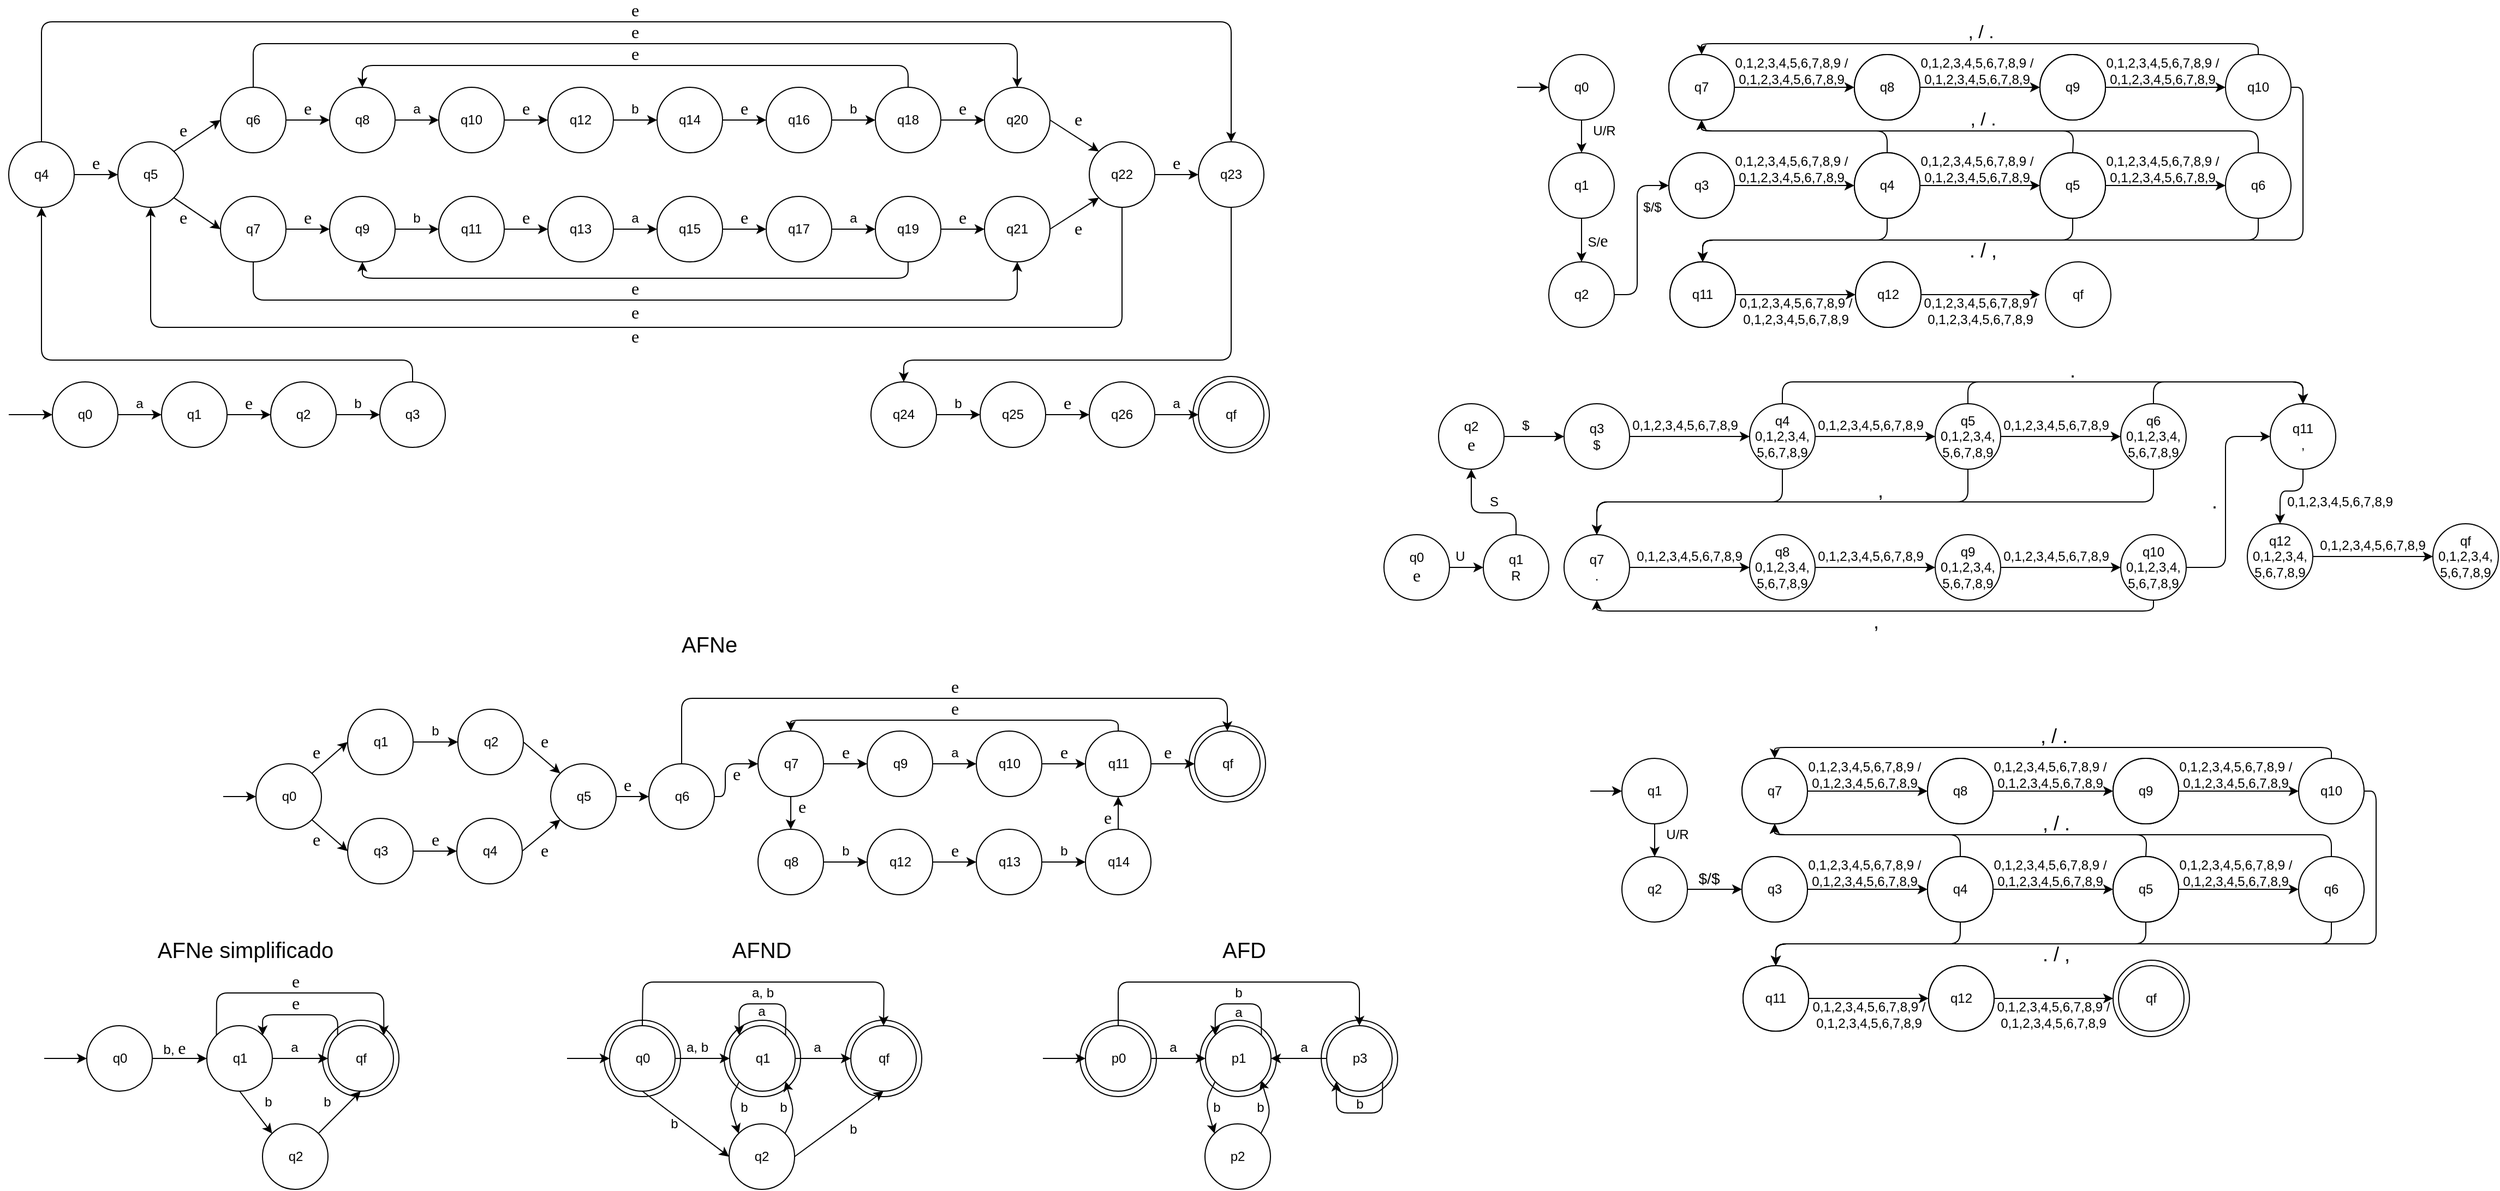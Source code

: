 <mxfile version="15.0.3" type="device"><diagram id="s-gpV4_Nom6ZCIIotwS0" name="Page-1"><mxGraphModel dx="1038" dy="547" grid="1" gridSize="10" guides="1" tooltips="1" connect="1" arrows="1" fold="1" page="1" pageScale="1" pageWidth="827" pageHeight="1169" math="0" shadow="0"><root><mxCell id="0"/><mxCell id="1" parent="0"/><mxCell id="EItC-k5t1xjjVGYb4pCV-65" value="" style="ellipse;whiteSpace=wrap;html=1;aspect=fixed;" vertex="1" parent="1"><mxGeometry x="2008" y="940" width="70" height="70" as="geometry"/></mxCell><mxCell id="fHstXncKDKnpzUL_AJlW-312" value="" style="ellipse;whiteSpace=wrap;html=1;aspect=fixed;" parent="1" vertex="1"><mxGeometry x="1282.5" y="995" width="70" height="70" as="geometry"/></mxCell><mxCell id="fHstXncKDKnpzUL_AJlW-311" value="" style="ellipse;whiteSpace=wrap;html=1;aspect=fixed;" parent="1" vertex="1"><mxGeometry x="1171.5" y="995" width="70" height="70" as="geometry"/></mxCell><mxCell id="fHstXncKDKnpzUL_AJlW-310" value="" style="ellipse;whiteSpace=wrap;html=1;aspect=fixed;" parent="1" vertex="1"><mxGeometry x="1061.5" y="995" width="70" height="70" as="geometry"/></mxCell><mxCell id="fHstXncKDKnpzUL_AJlW-290" value="" style="ellipse;whiteSpace=wrap;html=1;aspect=fixed;" parent="1" vertex="1"><mxGeometry x="625.5" y="995" width="70" height="70" as="geometry"/></mxCell><mxCell id="fHstXncKDKnpzUL_AJlW-289" value="" style="ellipse;whiteSpace=wrap;html=1;aspect=fixed;" parent="1" vertex="1"><mxGeometry x="735.5" y="995" width="70" height="70" as="geometry"/></mxCell><mxCell id="fHstXncKDKnpzUL_AJlW-288" value="" style="ellipse;whiteSpace=wrap;html=1;aspect=fixed;" parent="1" vertex="1"><mxGeometry x="846.5" y="995" width="70" height="70" as="geometry"/></mxCell><mxCell id="fHstXncKDKnpzUL_AJlW-232" value="" style="ellipse;whiteSpace=wrap;html=1;aspect=fixed;" parent="1" vertex="1"><mxGeometry x="367.5" y="995" width="70" height="70" as="geometry"/></mxCell><mxCell id="4mKh3c6bJc5uiJarR01c-177" value="" style="ellipse;whiteSpace=wrap;html=1;aspect=fixed;" parent="1" vertex="1"><mxGeometry x="1161.5" y="725" width="70" height="70" as="geometry"/></mxCell><mxCell id="4mKh3c6bJc5uiJarR01c-175" value="" style="ellipse;whiteSpace=wrap;html=1;aspect=fixed;" parent="1" vertex="1"><mxGeometry x="1165" y="405" width="70" height="70" as="geometry"/></mxCell><mxCell id="4mKh3c6bJc5uiJarR01c-1" value="q0" style="ellipse;whiteSpace=wrap;html=1;aspect=fixed;" parent="1" vertex="1"><mxGeometry x="120" y="410" width="60" height="60" as="geometry"/></mxCell><mxCell id="4mKh3c6bJc5uiJarR01c-3" value="q1" style="ellipse;whiteSpace=wrap;html=1;aspect=fixed;" parent="1" vertex="1"><mxGeometry x="220" y="410" width="60" height="60" as="geometry"/></mxCell><mxCell id="4mKh3c6bJc5uiJarR01c-4" value="q2" style="ellipse;whiteSpace=wrap;html=1;aspect=fixed;" parent="1" vertex="1"><mxGeometry x="320" y="410" width="60" height="60" as="geometry"/></mxCell><mxCell id="4mKh3c6bJc5uiJarR01c-5" value="" style="endArrow=classic;html=1;exitX=1;exitY=0.5;exitDx=0;exitDy=0;entryX=0;entryY=0.5;entryDx=0;entryDy=0;" parent="1" source="4mKh3c6bJc5uiJarR01c-1" target="4mKh3c6bJc5uiJarR01c-3" edge="1"><mxGeometry width="50" height="50" relative="1" as="geometry"><mxPoint x="440" y="550" as="sourcePoint"/><mxPoint x="490" y="500" as="targetPoint"/></mxGeometry></mxCell><mxCell id="4mKh3c6bJc5uiJarR01c-6" value="" style="endArrow=classic;html=1;exitX=1;exitY=0.5;exitDx=0;exitDy=0;entryX=0;entryY=0.5;entryDx=0;entryDy=0;" parent="1" source="4mKh3c6bJc5uiJarR01c-3" target="4mKh3c6bJc5uiJarR01c-4" edge="1"><mxGeometry width="50" height="50" relative="1" as="geometry"><mxPoint x="440" y="550" as="sourcePoint"/><mxPoint x="490" y="500" as="targetPoint"/></mxGeometry></mxCell><mxCell id="4mKh3c6bJc5uiJarR01c-7" value="a" style="text;html=1;strokeColor=none;fillColor=none;align=center;verticalAlign=middle;whiteSpace=wrap;rounded=0;" parent="1" vertex="1"><mxGeometry x="180" y="420" width="40" height="20" as="geometry"/></mxCell><mxCell id="4mKh3c6bJc5uiJarR01c-8" value="q3" style="ellipse;whiteSpace=wrap;html=1;aspect=fixed;" parent="1" vertex="1"><mxGeometry x="420" y="410" width="60" height="60" as="geometry"/></mxCell><mxCell id="4mKh3c6bJc5uiJarR01c-9" value="" style="endArrow=classic;html=1;exitX=1;exitY=0.5;exitDx=0;exitDy=0;entryX=0;entryY=0.5;entryDx=0;entryDy=0;" parent="1" source="4mKh3c6bJc5uiJarR01c-4" target="4mKh3c6bJc5uiJarR01c-8" edge="1"><mxGeometry width="50" height="50" relative="1" as="geometry"><mxPoint x="440" y="550" as="sourcePoint"/><mxPoint x="490" y="500" as="targetPoint"/></mxGeometry></mxCell><mxCell id="4mKh3c6bJc5uiJarR01c-10" value="b" style="text;html=1;strokeColor=none;fillColor=none;align=center;verticalAlign=middle;whiteSpace=wrap;rounded=0;" parent="1" vertex="1"><mxGeometry x="380" y="420" width="40" height="20" as="geometry"/></mxCell><mxCell id="4mKh3c6bJc5uiJarR01c-11" value="&lt;span style=&quot;font-size: 12.0pt ; line-height: 105% ; font-family: &amp;#34;symbol&amp;#34;&quot;&gt;e&lt;/span&gt;" style="text;html=1;strokeColor=none;fillColor=none;align=center;verticalAlign=middle;whiteSpace=wrap;rounded=0;" parent="1" vertex="1"><mxGeometry x="280" y="420" width="40" height="20" as="geometry"/></mxCell><mxCell id="4mKh3c6bJc5uiJarR01c-12" value="" style="endArrow=classic;html=1;entryX=0;entryY=0.5;entryDx=0;entryDy=0;" parent="1" target="4mKh3c6bJc5uiJarR01c-1" edge="1"><mxGeometry width="50" height="50" relative="1" as="geometry"><mxPoint x="80" y="440" as="sourcePoint"/><mxPoint x="490" y="500" as="targetPoint"/></mxGeometry></mxCell><mxCell id="4mKh3c6bJc5uiJarR01c-13" value="q24" style="ellipse;whiteSpace=wrap;html=1;aspect=fixed;" parent="1" vertex="1"><mxGeometry x="870" y="410" width="60" height="60" as="geometry"/></mxCell><mxCell id="4mKh3c6bJc5uiJarR01c-14" value="q25" style="ellipse;whiteSpace=wrap;html=1;aspect=fixed;" parent="1" vertex="1"><mxGeometry x="970" y="410" width="60" height="60" as="geometry"/></mxCell><mxCell id="4mKh3c6bJc5uiJarR01c-15" value="q26" style="ellipse;whiteSpace=wrap;html=1;aspect=fixed;" parent="1" vertex="1"><mxGeometry x="1070" y="410" width="60" height="60" as="geometry"/></mxCell><mxCell id="4mKh3c6bJc5uiJarR01c-16" value="" style="endArrow=classic;html=1;exitX=1;exitY=0.5;exitDx=0;exitDy=0;entryX=0;entryY=0.5;entryDx=0;entryDy=0;" parent="1" source="4mKh3c6bJc5uiJarR01c-13" target="4mKh3c6bJc5uiJarR01c-14" edge="1"><mxGeometry width="50" height="50" relative="1" as="geometry"><mxPoint x="1190" y="550" as="sourcePoint"/><mxPoint x="1240" y="500" as="targetPoint"/></mxGeometry></mxCell><mxCell id="4mKh3c6bJc5uiJarR01c-17" value="" style="endArrow=classic;html=1;exitX=1;exitY=0.5;exitDx=0;exitDy=0;entryX=0;entryY=0.5;entryDx=0;entryDy=0;" parent="1" source="4mKh3c6bJc5uiJarR01c-14" target="4mKh3c6bJc5uiJarR01c-15" edge="1"><mxGeometry width="50" height="50" relative="1" as="geometry"><mxPoint x="1190" y="550" as="sourcePoint"/><mxPoint x="1240" y="500" as="targetPoint"/></mxGeometry></mxCell><mxCell id="4mKh3c6bJc5uiJarR01c-18" value="b" style="text;html=1;strokeColor=none;fillColor=none;align=center;verticalAlign=middle;whiteSpace=wrap;rounded=0;" parent="1" vertex="1"><mxGeometry x="930" y="420" width="40" height="20" as="geometry"/></mxCell><mxCell id="4mKh3c6bJc5uiJarR01c-19" value="qf" style="ellipse;whiteSpace=wrap;html=1;aspect=fixed;" parent="1" vertex="1"><mxGeometry x="1170" y="410" width="60" height="60" as="geometry"/></mxCell><mxCell id="4mKh3c6bJc5uiJarR01c-20" value="" style="endArrow=classic;html=1;exitX=1;exitY=0.5;exitDx=0;exitDy=0;entryX=0;entryY=0.5;entryDx=0;entryDy=0;" parent="1" source="4mKh3c6bJc5uiJarR01c-15" target="4mKh3c6bJc5uiJarR01c-19" edge="1"><mxGeometry width="50" height="50" relative="1" as="geometry"><mxPoint x="1190" y="550" as="sourcePoint"/><mxPoint x="1240" y="500" as="targetPoint"/></mxGeometry></mxCell><mxCell id="4mKh3c6bJc5uiJarR01c-21" value="a" style="text;html=1;strokeColor=none;fillColor=none;align=center;verticalAlign=middle;whiteSpace=wrap;rounded=0;" parent="1" vertex="1"><mxGeometry x="1130" y="420" width="40" height="20" as="geometry"/></mxCell><mxCell id="4mKh3c6bJc5uiJarR01c-22" value="&lt;span style=&quot;font-size: 12.0pt ; line-height: 105% ; font-family: &amp;#34;symbol&amp;#34;&quot;&gt;e&lt;/span&gt;" style="text;html=1;strokeColor=none;fillColor=none;align=center;verticalAlign=middle;whiteSpace=wrap;rounded=0;" parent="1" vertex="1"><mxGeometry x="1030" y="420" width="40" height="20" as="geometry"/></mxCell><mxCell id="4mKh3c6bJc5uiJarR01c-23" value="q8" style="ellipse;whiteSpace=wrap;html=1;aspect=fixed;" parent="1" vertex="1"><mxGeometry x="374" y="140" width="60" height="60" as="geometry"/></mxCell><mxCell id="4mKh3c6bJc5uiJarR01c-24" value="q10" style="ellipse;whiteSpace=wrap;html=1;aspect=fixed;" parent="1" vertex="1"><mxGeometry x="474" y="140" width="60" height="60" as="geometry"/></mxCell><mxCell id="4mKh3c6bJc5uiJarR01c-25" value="q12" style="ellipse;whiteSpace=wrap;html=1;aspect=fixed;" parent="1" vertex="1"><mxGeometry x="574" y="140" width="60" height="60" as="geometry"/></mxCell><mxCell id="4mKh3c6bJc5uiJarR01c-26" value="" style="endArrow=classic;html=1;exitX=1;exitY=0.5;exitDx=0;exitDy=0;entryX=0;entryY=0.5;entryDx=0;entryDy=0;" parent="1" source="4mKh3c6bJc5uiJarR01c-23" target="4mKh3c6bJc5uiJarR01c-24" edge="1"><mxGeometry width="50" height="50" relative="1" as="geometry"><mxPoint x="694" y="280" as="sourcePoint"/><mxPoint x="744" y="230" as="targetPoint"/></mxGeometry></mxCell><mxCell id="4mKh3c6bJc5uiJarR01c-27" value="" style="endArrow=classic;html=1;exitX=1;exitY=0.5;exitDx=0;exitDy=0;entryX=0;entryY=0.5;entryDx=0;entryDy=0;" parent="1" source="4mKh3c6bJc5uiJarR01c-24" target="4mKh3c6bJc5uiJarR01c-25" edge="1"><mxGeometry width="50" height="50" relative="1" as="geometry"><mxPoint x="694" y="280" as="sourcePoint"/><mxPoint x="744" y="230" as="targetPoint"/></mxGeometry></mxCell><mxCell id="4mKh3c6bJc5uiJarR01c-28" value="a" style="text;html=1;strokeColor=none;fillColor=none;align=center;verticalAlign=middle;whiteSpace=wrap;rounded=0;" parent="1" vertex="1"><mxGeometry x="434" y="150" width="40" height="20" as="geometry"/></mxCell><mxCell id="4mKh3c6bJc5uiJarR01c-29" value="q14" style="ellipse;whiteSpace=wrap;html=1;aspect=fixed;" parent="1" vertex="1"><mxGeometry x="674" y="140" width="60" height="60" as="geometry"/></mxCell><mxCell id="4mKh3c6bJc5uiJarR01c-30" value="" style="endArrow=classic;html=1;exitX=1;exitY=0.5;exitDx=0;exitDy=0;entryX=0;entryY=0.5;entryDx=0;entryDy=0;" parent="1" source="4mKh3c6bJc5uiJarR01c-25" target="4mKh3c6bJc5uiJarR01c-29" edge="1"><mxGeometry width="50" height="50" relative="1" as="geometry"><mxPoint x="694" y="280" as="sourcePoint"/><mxPoint x="744" y="230" as="targetPoint"/></mxGeometry></mxCell><mxCell id="4mKh3c6bJc5uiJarR01c-31" value="b" style="text;html=1;strokeColor=none;fillColor=none;align=center;verticalAlign=middle;whiteSpace=wrap;rounded=0;" parent="1" vertex="1"><mxGeometry x="634" y="150" width="40" height="20" as="geometry"/></mxCell><mxCell id="4mKh3c6bJc5uiJarR01c-32" value="&lt;span style=&quot;font-size: 12.0pt ; line-height: 105% ; font-family: &amp;#34;symbol&amp;#34;&quot;&gt;e&lt;/span&gt;" style="text;html=1;strokeColor=none;fillColor=none;align=center;verticalAlign=middle;whiteSpace=wrap;rounded=0;" parent="1" vertex="1"><mxGeometry x="534" y="150" width="40" height="20" as="geometry"/></mxCell><mxCell id="4mKh3c6bJc5uiJarR01c-41" value="q16" style="ellipse;whiteSpace=wrap;html=1;aspect=fixed;" parent="1" vertex="1"><mxGeometry x="774" y="140" width="60" height="60" as="geometry"/></mxCell><mxCell id="4mKh3c6bJc5uiJarR01c-42" value="" style="endArrow=classic;html=1;entryX=0;entryY=0.5;entryDx=0;entryDy=0;exitX=1;exitY=0.5;exitDx=0;exitDy=0;" parent="1" source="4mKh3c6bJc5uiJarR01c-29" target="4mKh3c6bJc5uiJarR01c-41" edge="1"><mxGeometry width="50" height="50" relative="1" as="geometry"><mxPoint x="754" y="190" as="sourcePoint"/><mxPoint x="944" y="230" as="targetPoint"/></mxGeometry></mxCell><mxCell id="4mKh3c6bJc5uiJarR01c-43" value="q18" style="ellipse;whiteSpace=wrap;html=1;aspect=fixed;" parent="1" vertex="1"><mxGeometry x="874" y="140" width="60" height="60" as="geometry"/></mxCell><mxCell id="4mKh3c6bJc5uiJarR01c-44" value="" style="endArrow=classic;html=1;exitX=1;exitY=0.5;exitDx=0;exitDy=0;entryX=0;entryY=0.5;entryDx=0;entryDy=0;" parent="1" source="4mKh3c6bJc5uiJarR01c-41" target="4mKh3c6bJc5uiJarR01c-43" edge="1"><mxGeometry width="50" height="50" relative="1" as="geometry"><mxPoint x="894" y="280" as="sourcePoint"/><mxPoint x="944" y="230" as="targetPoint"/></mxGeometry></mxCell><mxCell id="4mKh3c6bJc5uiJarR01c-45" value="b" style="text;html=1;strokeColor=none;fillColor=none;align=center;verticalAlign=middle;whiteSpace=wrap;rounded=0;" parent="1" vertex="1"><mxGeometry x="834" y="150" width="40" height="20" as="geometry"/></mxCell><mxCell id="4mKh3c6bJc5uiJarR01c-46" value="&lt;span style=&quot;font-size: 12.0pt ; line-height: 105% ; font-family: &amp;#34;symbol&amp;#34;&quot;&gt;e&lt;/span&gt;" style="text;html=1;strokeColor=none;fillColor=none;align=center;verticalAlign=middle;whiteSpace=wrap;rounded=0;" parent="1" vertex="1"><mxGeometry x="734" y="150" width="40" height="20" as="geometry"/></mxCell><mxCell id="4mKh3c6bJc5uiJarR01c-49" value="" style="endArrow=classic;html=1;exitX=0.5;exitY=0;exitDx=0;exitDy=0;entryX=0.5;entryY=0;entryDx=0;entryDy=0;" parent="1" source="4mKh3c6bJc5uiJarR01c-43" target="4mKh3c6bJc5uiJarR01c-23" edge="1"><mxGeometry width="50" height="50" relative="1" as="geometry"><mxPoint x="694" y="180" as="sourcePoint"/><mxPoint x="364" y="110" as="targetPoint"/><Array as="points"><mxPoint x="904" y="120"/><mxPoint x="404" y="120"/></Array></mxGeometry></mxCell><mxCell id="4mKh3c6bJc5uiJarR01c-50" value="&lt;span style=&quot;font-size: 12.0pt ; line-height: 105% ; font-family: &amp;#34;symbol&amp;#34;&quot;&gt;e&lt;/span&gt;" style="text;html=1;strokeColor=none;fillColor=none;align=center;verticalAlign=middle;whiteSpace=wrap;rounded=0;" parent="1" vertex="1"><mxGeometry x="634" y="100" width="40" height="20" as="geometry"/></mxCell><mxCell id="4mKh3c6bJc5uiJarR01c-51" value="q6" style="ellipse;whiteSpace=wrap;html=1;aspect=fixed;" parent="1" vertex="1"><mxGeometry x="274" y="140" width="60" height="60" as="geometry"/></mxCell><mxCell id="4mKh3c6bJc5uiJarR01c-53" value="" style="endArrow=classic;html=1;exitX=1;exitY=0.5;exitDx=0;exitDy=0;entryX=0;entryY=0.5;entryDx=0;entryDy=0;" parent="1" source="4mKh3c6bJc5uiJarR01c-51" target="4mKh3c6bJc5uiJarR01c-23" edge="1"><mxGeometry width="50" height="50" relative="1" as="geometry"><mxPoint x="594" y="280" as="sourcePoint"/><mxPoint x="364" y="200" as="targetPoint"/></mxGeometry></mxCell><mxCell id="4mKh3c6bJc5uiJarR01c-56" value="q20" style="ellipse;whiteSpace=wrap;html=1;aspect=fixed;" parent="1" vertex="1"><mxGeometry x="974" y="140" width="60" height="60" as="geometry"/></mxCell><mxCell id="4mKh3c6bJc5uiJarR01c-58" value="" style="endArrow=classic;html=1;entryX=0;entryY=0.5;entryDx=0;entryDy=0;exitX=1;exitY=0.5;exitDx=0;exitDy=0;" parent="1" source="4mKh3c6bJc5uiJarR01c-43" target="4mKh3c6bJc5uiJarR01c-56" edge="1"><mxGeometry width="50" height="50" relative="1" as="geometry"><mxPoint x="954" y="210" as="sourcePoint"/><mxPoint x="964" y="200" as="targetPoint"/></mxGeometry></mxCell><mxCell id="4mKh3c6bJc5uiJarR01c-59" value="&lt;span style=&quot;font-size: 12.0pt ; line-height: 105% ; font-family: &amp;#34;symbol&amp;#34;&quot;&gt;e&lt;/span&gt;" style="text;html=1;strokeColor=none;fillColor=none;align=center;verticalAlign=middle;whiteSpace=wrap;rounded=0;" parent="1" vertex="1"><mxGeometry x="334" y="150" width="40" height="20" as="geometry"/></mxCell><mxCell id="4mKh3c6bJc5uiJarR01c-60" value="&lt;span style=&quot;font-size: 12.0pt ; line-height: 105% ; font-family: &amp;#34;symbol&amp;#34;&quot;&gt;e&lt;/span&gt;" style="text;html=1;strokeColor=none;fillColor=none;align=center;verticalAlign=middle;whiteSpace=wrap;rounded=0;" parent="1" vertex="1"><mxGeometry x="934" y="150" width="40" height="20" as="geometry"/></mxCell><mxCell id="4mKh3c6bJc5uiJarR01c-61" value="" style="endArrow=classic;html=1;exitX=0.5;exitY=0;exitDx=0;exitDy=0;entryX=0.5;entryY=0;entryDx=0;entryDy=0;" parent="1" source="4mKh3c6bJc5uiJarR01c-51" target="4mKh3c6bJc5uiJarR01c-56" edge="1"><mxGeometry width="50" height="50" relative="1" as="geometry"><mxPoint x="694" y="180" as="sourcePoint"/><mxPoint x="744" y="130" as="targetPoint"/><Array as="points"><mxPoint x="304" y="100"/><mxPoint x="1004" y="100"/></Array></mxGeometry></mxCell><mxCell id="4mKh3c6bJc5uiJarR01c-62" value="&lt;span style=&quot;font-size: 12.0pt ; line-height: 105% ; font-family: &amp;#34;symbol&amp;#34;&quot;&gt;e&lt;/span&gt;" style="text;html=1;strokeColor=none;fillColor=none;align=center;verticalAlign=middle;whiteSpace=wrap;rounded=0;" parent="1" vertex="1"><mxGeometry x="634" y="80" width="40" height="20" as="geometry"/></mxCell><mxCell id="4mKh3c6bJc5uiJarR01c-63" value="q9" style="ellipse;whiteSpace=wrap;html=1;aspect=fixed;" parent="1" vertex="1"><mxGeometry x="374" y="240" width="60" height="60" as="geometry"/></mxCell><mxCell id="4mKh3c6bJc5uiJarR01c-64" value="q11" style="ellipse;whiteSpace=wrap;html=1;aspect=fixed;" parent="1" vertex="1"><mxGeometry x="474" y="240" width="60" height="60" as="geometry"/></mxCell><mxCell id="4mKh3c6bJc5uiJarR01c-65" value="q13" style="ellipse;whiteSpace=wrap;html=1;aspect=fixed;" parent="1" vertex="1"><mxGeometry x="574" y="240" width="60" height="60" as="geometry"/></mxCell><mxCell id="4mKh3c6bJc5uiJarR01c-66" value="" style="endArrow=classic;html=1;exitX=1;exitY=0.5;exitDx=0;exitDy=0;entryX=0;entryY=0.5;entryDx=0;entryDy=0;" parent="1" source="4mKh3c6bJc5uiJarR01c-63" target="4mKh3c6bJc5uiJarR01c-64" edge="1"><mxGeometry width="50" height="50" relative="1" as="geometry"><mxPoint x="694" y="380" as="sourcePoint"/><mxPoint x="744" y="330" as="targetPoint"/></mxGeometry></mxCell><mxCell id="4mKh3c6bJc5uiJarR01c-67" value="" style="endArrow=classic;html=1;exitX=1;exitY=0.5;exitDx=0;exitDy=0;entryX=0;entryY=0.5;entryDx=0;entryDy=0;" parent="1" source="4mKh3c6bJc5uiJarR01c-64" target="4mKh3c6bJc5uiJarR01c-65" edge="1"><mxGeometry width="50" height="50" relative="1" as="geometry"><mxPoint x="694" y="380" as="sourcePoint"/><mxPoint x="744" y="330" as="targetPoint"/></mxGeometry></mxCell><mxCell id="4mKh3c6bJc5uiJarR01c-68" value="b" style="text;html=1;strokeColor=none;fillColor=none;align=center;verticalAlign=middle;whiteSpace=wrap;rounded=0;" parent="1" vertex="1"><mxGeometry x="434" y="250" width="40" height="20" as="geometry"/></mxCell><mxCell id="4mKh3c6bJc5uiJarR01c-69" value="q15" style="ellipse;whiteSpace=wrap;html=1;aspect=fixed;" parent="1" vertex="1"><mxGeometry x="674" y="240" width="60" height="60" as="geometry"/></mxCell><mxCell id="4mKh3c6bJc5uiJarR01c-70" value="" style="endArrow=classic;html=1;exitX=1;exitY=0.5;exitDx=0;exitDy=0;entryX=0;entryY=0.5;entryDx=0;entryDy=0;" parent="1" source="4mKh3c6bJc5uiJarR01c-65" target="4mKh3c6bJc5uiJarR01c-69" edge="1"><mxGeometry width="50" height="50" relative="1" as="geometry"><mxPoint x="694" y="380" as="sourcePoint"/><mxPoint x="744" y="330" as="targetPoint"/></mxGeometry></mxCell><mxCell id="4mKh3c6bJc5uiJarR01c-71" value="a" style="text;html=1;strokeColor=none;fillColor=none;align=center;verticalAlign=middle;whiteSpace=wrap;rounded=0;" parent="1" vertex="1"><mxGeometry x="634" y="250" width="40" height="20" as="geometry"/></mxCell><mxCell id="4mKh3c6bJc5uiJarR01c-72" value="&lt;span style=&quot;font-size: 12.0pt ; line-height: 105% ; font-family: &amp;#34;symbol&amp;#34;&quot;&gt;e&lt;/span&gt;" style="text;html=1;strokeColor=none;fillColor=none;align=center;verticalAlign=middle;whiteSpace=wrap;rounded=0;" parent="1" vertex="1"><mxGeometry x="534" y="250" width="40" height="20" as="geometry"/></mxCell><mxCell id="4mKh3c6bJc5uiJarR01c-73" value="q17" style="ellipse;whiteSpace=wrap;html=1;aspect=fixed;" parent="1" vertex="1"><mxGeometry x="774" y="240" width="60" height="60" as="geometry"/></mxCell><mxCell id="4mKh3c6bJc5uiJarR01c-74" value="" style="endArrow=classic;html=1;entryX=0;entryY=0.5;entryDx=0;entryDy=0;exitX=1;exitY=0.5;exitDx=0;exitDy=0;" parent="1" source="4mKh3c6bJc5uiJarR01c-69" target="4mKh3c6bJc5uiJarR01c-73" edge="1"><mxGeometry width="50" height="50" relative="1" as="geometry"><mxPoint x="754" y="290" as="sourcePoint"/><mxPoint x="944" y="330" as="targetPoint"/></mxGeometry></mxCell><mxCell id="4mKh3c6bJc5uiJarR01c-75" value="q19" style="ellipse;whiteSpace=wrap;html=1;aspect=fixed;" parent="1" vertex="1"><mxGeometry x="874" y="240" width="60" height="60" as="geometry"/></mxCell><mxCell id="4mKh3c6bJc5uiJarR01c-76" value="" style="endArrow=classic;html=1;exitX=1;exitY=0.5;exitDx=0;exitDy=0;entryX=0;entryY=0.5;entryDx=0;entryDy=0;" parent="1" source="4mKh3c6bJc5uiJarR01c-73" target="4mKh3c6bJc5uiJarR01c-75" edge="1"><mxGeometry width="50" height="50" relative="1" as="geometry"><mxPoint x="894" y="380" as="sourcePoint"/><mxPoint x="944" y="330" as="targetPoint"/></mxGeometry></mxCell><mxCell id="4mKh3c6bJc5uiJarR01c-77" value="a" style="text;html=1;strokeColor=none;fillColor=none;align=center;verticalAlign=middle;whiteSpace=wrap;rounded=0;" parent="1" vertex="1"><mxGeometry x="834" y="250" width="40" height="20" as="geometry"/></mxCell><mxCell id="4mKh3c6bJc5uiJarR01c-78" value="&lt;span style=&quot;font-size: 12.0pt ; line-height: 105% ; font-family: &amp;#34;symbol&amp;#34;&quot;&gt;e&lt;/span&gt;" style="text;html=1;strokeColor=none;fillColor=none;align=center;verticalAlign=middle;whiteSpace=wrap;rounded=0;" parent="1" vertex="1"><mxGeometry x="734" y="250" width="40" height="20" as="geometry"/></mxCell><mxCell id="4mKh3c6bJc5uiJarR01c-79" value="" style="endArrow=classic;html=1;exitX=0.5;exitY=1;exitDx=0;exitDy=0;entryX=0.5;entryY=1;entryDx=0;entryDy=0;" parent="1" source="4mKh3c6bJc5uiJarR01c-75" target="4mKh3c6bJc5uiJarR01c-63" edge="1"><mxGeometry width="50" height="50" relative="1" as="geometry"><mxPoint x="694" y="280" as="sourcePoint"/><mxPoint x="364" y="210" as="targetPoint"/><Array as="points"><mxPoint x="904" y="315"/><mxPoint x="404" y="315"/></Array></mxGeometry></mxCell><mxCell id="4mKh3c6bJc5uiJarR01c-80" value="&lt;span style=&quot;font-size: 12.0pt ; line-height: 105% ; font-family: &amp;#34;symbol&amp;#34;&quot;&gt;e&lt;/span&gt;" style="text;html=1;strokeColor=none;fillColor=none;align=center;verticalAlign=middle;whiteSpace=wrap;rounded=0;" parent="1" vertex="1"><mxGeometry x="634" y="315" width="40" height="20" as="geometry"/></mxCell><mxCell id="4mKh3c6bJc5uiJarR01c-81" value="q7" style="ellipse;whiteSpace=wrap;html=1;aspect=fixed;" parent="1" vertex="1"><mxGeometry x="274" y="240" width="60" height="60" as="geometry"/></mxCell><mxCell id="4mKh3c6bJc5uiJarR01c-82" value="" style="endArrow=classic;html=1;exitX=1;exitY=0.5;exitDx=0;exitDy=0;entryX=0;entryY=0.5;entryDx=0;entryDy=0;" parent="1" source="4mKh3c6bJc5uiJarR01c-81" target="4mKh3c6bJc5uiJarR01c-63" edge="1"><mxGeometry width="50" height="50" relative="1" as="geometry"><mxPoint x="594" y="380" as="sourcePoint"/><mxPoint x="364" y="300" as="targetPoint"/></mxGeometry></mxCell><mxCell id="4mKh3c6bJc5uiJarR01c-83" value="q21" style="ellipse;whiteSpace=wrap;html=1;aspect=fixed;" parent="1" vertex="1"><mxGeometry x="974" y="240" width="60" height="60" as="geometry"/></mxCell><mxCell id="4mKh3c6bJc5uiJarR01c-84" value="" style="endArrow=classic;html=1;entryX=0;entryY=0.5;entryDx=0;entryDy=0;exitX=1;exitY=0.5;exitDx=0;exitDy=0;" parent="1" source="4mKh3c6bJc5uiJarR01c-75" target="4mKh3c6bJc5uiJarR01c-83" edge="1"><mxGeometry width="50" height="50" relative="1" as="geometry"><mxPoint x="954" y="310" as="sourcePoint"/><mxPoint x="964" y="300" as="targetPoint"/></mxGeometry></mxCell><mxCell id="4mKh3c6bJc5uiJarR01c-85" value="&lt;span style=&quot;font-size: 12.0pt ; line-height: 105% ; font-family: &amp;#34;symbol&amp;#34;&quot;&gt;e&lt;/span&gt;" style="text;html=1;strokeColor=none;fillColor=none;align=center;verticalAlign=middle;whiteSpace=wrap;rounded=0;" parent="1" vertex="1"><mxGeometry x="334" y="250" width="40" height="20" as="geometry"/></mxCell><mxCell id="4mKh3c6bJc5uiJarR01c-86" value="&lt;span style=&quot;font-size: 12.0pt ; line-height: 105% ; font-family: &amp;#34;symbol&amp;#34;&quot;&gt;e&lt;/span&gt;" style="text;html=1;strokeColor=none;fillColor=none;align=center;verticalAlign=middle;whiteSpace=wrap;rounded=0;" parent="1" vertex="1"><mxGeometry x="934" y="250" width="40" height="20" as="geometry"/></mxCell><mxCell id="4mKh3c6bJc5uiJarR01c-88" value="&lt;span style=&quot;font-size: 12.0pt ; line-height: 105% ; font-family: &amp;#34;symbol&amp;#34;&quot;&gt;e&lt;/span&gt;" style="text;html=1;strokeColor=none;fillColor=none;align=center;verticalAlign=middle;whiteSpace=wrap;rounded=0;" parent="1" vertex="1"><mxGeometry x="634" y="337" width="40" height="20" as="geometry"/></mxCell><mxCell id="4mKh3c6bJc5uiJarR01c-89" value="" style="endArrow=classic;html=1;exitX=0.5;exitY=1;exitDx=0;exitDy=0;entryX=0.5;entryY=1;entryDx=0;entryDy=0;" parent="1" source="4mKh3c6bJc5uiJarR01c-81" target="4mKh3c6bJc5uiJarR01c-83" edge="1"><mxGeometry width="50" height="50" relative="1" as="geometry"><mxPoint x="740" y="245" as="sourcePoint"/><mxPoint x="790" y="195" as="targetPoint"/><Array as="points"><mxPoint x="304" y="335"/><mxPoint x="1004" y="335"/></Array></mxGeometry></mxCell><mxCell id="4mKh3c6bJc5uiJarR01c-91" value="q5" style="ellipse;whiteSpace=wrap;html=1;aspect=fixed;" parent="1" vertex="1"><mxGeometry x="180" y="190" width="60" height="60" as="geometry"/></mxCell><mxCell id="4mKh3c6bJc5uiJarR01c-92" value="q22" style="ellipse;whiteSpace=wrap;html=1;aspect=fixed;" parent="1" vertex="1"><mxGeometry x="1070" y="190" width="60" height="60" as="geometry"/></mxCell><mxCell id="4mKh3c6bJc5uiJarR01c-93" value="" style="endArrow=classic;html=1;exitX=1;exitY=0;exitDx=0;exitDy=0;entryX=0;entryY=0.5;entryDx=0;entryDy=0;" parent="1" source="4mKh3c6bJc5uiJarR01c-91" target="4mKh3c6bJc5uiJarR01c-51" edge="1"><mxGeometry width="50" height="50" relative="1" as="geometry"><mxPoint x="630" y="310" as="sourcePoint"/><mxPoint x="680" y="260" as="targetPoint"/></mxGeometry></mxCell><mxCell id="4mKh3c6bJc5uiJarR01c-94" value="" style="endArrow=classic;html=1;exitX=1;exitY=1;exitDx=0;exitDy=0;entryX=0;entryY=0.5;entryDx=0;entryDy=0;" parent="1" source="4mKh3c6bJc5uiJarR01c-91" target="4mKh3c6bJc5uiJarR01c-81" edge="1"><mxGeometry width="50" height="50" relative="1" as="geometry"><mxPoint x="630" y="310" as="sourcePoint"/><mxPoint x="680" y="260" as="targetPoint"/></mxGeometry></mxCell><mxCell id="4mKh3c6bJc5uiJarR01c-95" value="" style="endArrow=classic;html=1;exitX=1;exitY=0.5;exitDx=0;exitDy=0;entryX=0;entryY=1;entryDx=0;entryDy=0;" parent="1" source="4mKh3c6bJc5uiJarR01c-83" target="4mKh3c6bJc5uiJarR01c-92" edge="1"><mxGeometry width="50" height="50" relative="1" as="geometry"><mxPoint x="630" y="310" as="sourcePoint"/><mxPoint x="680" y="260" as="targetPoint"/></mxGeometry></mxCell><mxCell id="4mKh3c6bJc5uiJarR01c-96" value="" style="endArrow=classic;html=1;exitX=1;exitY=0.5;exitDx=0;exitDy=0;entryX=0;entryY=0;entryDx=0;entryDy=0;" parent="1" source="4mKh3c6bJc5uiJarR01c-56" target="4mKh3c6bJc5uiJarR01c-92" edge="1"><mxGeometry width="50" height="50" relative="1" as="geometry"><mxPoint x="630" y="310" as="sourcePoint"/><mxPoint x="680" y="260" as="targetPoint"/></mxGeometry></mxCell><mxCell id="4mKh3c6bJc5uiJarR01c-97" value="&lt;span style=&quot;font-size: 12.0pt ; line-height: 105% ; font-family: &amp;#34;symbol&amp;#34;&quot;&gt;e&lt;/span&gt;" style="text;html=1;strokeColor=none;fillColor=none;align=center;verticalAlign=middle;whiteSpace=wrap;rounded=0;" parent="1" vertex="1"><mxGeometry x="220" y="170" width="40" height="20" as="geometry"/></mxCell><mxCell id="4mKh3c6bJc5uiJarR01c-98" value="&lt;span style=&quot;font-size: 12.0pt ; line-height: 105% ; font-family: &amp;#34;symbol&amp;#34;&quot;&gt;e&lt;/span&gt;" style="text;html=1;strokeColor=none;fillColor=none;align=center;verticalAlign=middle;whiteSpace=wrap;rounded=0;" parent="1" vertex="1"><mxGeometry x="220" y="250" width="40" height="20" as="geometry"/></mxCell><mxCell id="4mKh3c6bJc5uiJarR01c-99" value="&lt;span style=&quot;font-size: 12.0pt ; line-height: 105% ; font-family: &amp;#34;symbol&amp;#34;&quot;&gt;e&lt;/span&gt;" style="text;html=1;strokeColor=none;fillColor=none;align=center;verticalAlign=middle;whiteSpace=wrap;rounded=0;" parent="1" vertex="1"><mxGeometry x="1040" y="160" width="40" height="20" as="geometry"/></mxCell><mxCell id="4mKh3c6bJc5uiJarR01c-100" value="&lt;span style=&quot;font-size: 12.0pt ; line-height: 105% ; font-family: &amp;#34;symbol&amp;#34;&quot;&gt;e&lt;/span&gt;" style="text;html=1;strokeColor=none;fillColor=none;align=center;verticalAlign=middle;whiteSpace=wrap;rounded=0;" parent="1" vertex="1"><mxGeometry x="1040" y="260" width="40" height="20" as="geometry"/></mxCell><mxCell id="4mKh3c6bJc5uiJarR01c-101" value="" style="endArrow=classic;html=1;exitX=0.5;exitY=1;exitDx=0;exitDy=0;entryX=0.5;entryY=1;entryDx=0;entryDy=0;" parent="1" source="4mKh3c6bJc5uiJarR01c-92" target="4mKh3c6bJc5uiJarR01c-91" edge="1"><mxGeometry width="50" height="50" relative="1" as="geometry"><mxPoint x="610" y="310" as="sourcePoint"/><mxPoint x="660" y="260" as="targetPoint"/><Array as="points"><mxPoint x="1100" y="360"/><mxPoint x="210" y="360"/></Array></mxGeometry></mxCell><mxCell id="4mKh3c6bJc5uiJarR01c-102" value="&lt;span style=&quot;font-size: 12.0pt ; line-height: 105% ; font-family: &amp;#34;symbol&amp;#34;&quot;&gt;e&lt;/span&gt;" style="text;html=1;strokeColor=none;fillColor=none;align=center;verticalAlign=middle;whiteSpace=wrap;rounded=0;" parent="1" vertex="1"><mxGeometry x="634" y="359" width="40" height="20" as="geometry"/></mxCell><mxCell id="4mKh3c6bJc5uiJarR01c-104" value="q4" style="ellipse;whiteSpace=wrap;html=1;aspect=fixed;" parent="1" vertex="1"><mxGeometry x="80" y="190" width="60" height="60" as="geometry"/></mxCell><mxCell id="4mKh3c6bJc5uiJarR01c-106" value="" style="endArrow=classic;html=1;exitX=1;exitY=0.5;exitDx=0;exitDy=0;entryX=0;entryY=0.5;entryDx=0;entryDy=0;" parent="1" source="4mKh3c6bJc5uiJarR01c-104" target="4mKh3c6bJc5uiJarR01c-91" edge="1"><mxGeometry width="50" height="50" relative="1" as="geometry"><mxPoint x="400" y="330" as="sourcePoint"/><mxPoint x="170" y="260" as="targetPoint"/></mxGeometry></mxCell><mxCell id="4mKh3c6bJc5uiJarR01c-108" value="&lt;span style=&quot;font-size: 12.0pt ; line-height: 105% ; font-family: &amp;#34;symbol&amp;#34;&quot;&gt;e&lt;/span&gt;" style="text;html=1;strokeColor=none;fillColor=none;align=center;verticalAlign=middle;whiteSpace=wrap;rounded=0;" parent="1" vertex="1"><mxGeometry x="140" y="200" width="40" height="20" as="geometry"/></mxCell><mxCell id="4mKh3c6bJc5uiJarR01c-109" value="q23" style="ellipse;whiteSpace=wrap;html=1;aspect=fixed;" parent="1" vertex="1"><mxGeometry x="1170" y="190" width="60" height="60" as="geometry"/></mxCell><mxCell id="4mKh3c6bJc5uiJarR01c-111" value="" style="endArrow=classic;html=1;entryX=0;entryY=0.5;entryDx=0;entryDy=0;exitX=1;exitY=0.5;exitDx=0;exitDy=0;" parent="1" source="4mKh3c6bJc5uiJarR01c-92" target="4mKh3c6bJc5uiJarR01c-109" edge="1"><mxGeometry width="50" height="50" relative="1" as="geometry"><mxPoint x="1150" y="260" as="sourcePoint"/><mxPoint x="1160" y="260" as="targetPoint"/></mxGeometry></mxCell><mxCell id="4mKh3c6bJc5uiJarR01c-112" value="&lt;span style=&quot;font-size: 12.0pt ; line-height: 105% ; font-family: &amp;#34;symbol&amp;#34;&quot;&gt;e&lt;/span&gt;" style="text;html=1;strokeColor=none;fillColor=none;align=center;verticalAlign=middle;whiteSpace=wrap;rounded=0;" parent="1" vertex="1"><mxGeometry x="1130" y="200" width="40" height="20" as="geometry"/></mxCell><mxCell id="4mKh3c6bJc5uiJarR01c-113" value="" style="endArrow=classic;html=1;exitX=0.5;exitY=0;exitDx=0;exitDy=0;entryX=0.5;entryY=0;entryDx=0;entryDy=0;" parent="1" source="4mKh3c6bJc5uiJarR01c-104" target="4mKh3c6bJc5uiJarR01c-109" edge="1"><mxGeometry width="50" height="50" relative="1" as="geometry"><mxPoint x="680" y="150" as="sourcePoint"/><mxPoint x="730" y="100" as="targetPoint"/><Array as="points"><mxPoint x="110" y="80"/><mxPoint x="1200" y="80"/></Array></mxGeometry></mxCell><mxCell id="4mKh3c6bJc5uiJarR01c-114" value="&lt;span style=&quot;font-size: 12.0pt ; line-height: 105% ; font-family: &amp;#34;symbol&amp;#34;&quot;&gt;e&lt;/span&gt;" style="text;html=1;strokeColor=none;fillColor=none;align=center;verticalAlign=middle;whiteSpace=wrap;rounded=0;" parent="1" vertex="1"><mxGeometry x="634" y="60" width="40" height="20" as="geometry"/></mxCell><mxCell id="4mKh3c6bJc5uiJarR01c-115" value="" style="endArrow=classic;html=1;exitX=0.5;exitY=0;exitDx=0;exitDy=0;entryX=0.5;entryY=1;entryDx=0;entryDy=0;" parent="1" source="4mKh3c6bJc5uiJarR01c-8" target="4mKh3c6bJc5uiJarR01c-104" edge="1"><mxGeometry width="50" height="50" relative="1" as="geometry"><mxPoint x="590" y="250" as="sourcePoint"/><mxPoint x="640" y="200" as="targetPoint"/><Array as="points"><mxPoint x="450" y="390"/><mxPoint x="110" y="390"/></Array></mxGeometry></mxCell><mxCell id="4mKh3c6bJc5uiJarR01c-116" value="" style="endArrow=classic;html=1;exitX=0.5;exitY=1;exitDx=0;exitDy=0;entryX=0.5;entryY=0;entryDx=0;entryDy=0;" parent="1" source="4mKh3c6bJc5uiJarR01c-109" target="4mKh3c6bJc5uiJarR01c-13" edge="1"><mxGeometry width="50" height="50" relative="1" as="geometry"><mxPoint x="780" y="250" as="sourcePoint"/><mxPoint x="830" y="200" as="targetPoint"/><Array as="points"><mxPoint x="1200" y="390"/><mxPoint x="900" y="390"/></Array></mxGeometry></mxCell><mxCell id="4mKh3c6bJc5uiJarR01c-118" value="q1" style="ellipse;whiteSpace=wrap;html=1;aspect=fixed;" parent="1" vertex="1"><mxGeometry x="390.5" y="710" width="60" height="60" as="geometry"/></mxCell><mxCell id="4mKh3c6bJc5uiJarR01c-119" value="q2" style="ellipse;whiteSpace=wrap;html=1;aspect=fixed;" parent="1" vertex="1"><mxGeometry x="491.5" y="710" width="60" height="60" as="geometry"/></mxCell><mxCell id="4mKh3c6bJc5uiJarR01c-120" value="" style="endArrow=classic;html=1;exitX=1;exitY=0.5;exitDx=0;exitDy=0;entryX=0;entryY=0.5;entryDx=0;entryDy=0;" parent="1" source="4mKh3c6bJc5uiJarR01c-118" target="4mKh3c6bJc5uiJarR01c-119" edge="1"><mxGeometry width="50" height="50" relative="1" as="geometry"><mxPoint x="710.5" y="850" as="sourcePoint"/><mxPoint x="760.5" y="800" as="targetPoint"/></mxGeometry></mxCell><mxCell id="4mKh3c6bJc5uiJarR01c-121" value="b" style="text;html=1;strokeColor=none;fillColor=none;align=center;verticalAlign=middle;whiteSpace=wrap;rounded=0;" parent="1" vertex="1"><mxGeometry x="450.5" y="720" width="40" height="20" as="geometry"/></mxCell><mxCell id="4mKh3c6bJc5uiJarR01c-123" value="q3" style="ellipse;whiteSpace=wrap;html=1;aspect=fixed;" parent="1" vertex="1"><mxGeometry x="390.5" y="810" width="60" height="60" as="geometry"/></mxCell><mxCell id="4mKh3c6bJc5uiJarR01c-124" value="q4" style="ellipse;whiteSpace=wrap;html=1;aspect=fixed;" parent="1" vertex="1"><mxGeometry x="490.5" y="810" width="60" height="60" as="geometry"/></mxCell><mxCell id="4mKh3c6bJc5uiJarR01c-125" value="" style="endArrow=classic;html=1;exitX=1;exitY=0.5;exitDx=0;exitDy=0;entryX=0;entryY=0.5;entryDx=0;entryDy=0;" parent="1" source="4mKh3c6bJc5uiJarR01c-123" target="4mKh3c6bJc5uiJarR01c-124" edge="1"><mxGeometry width="50" height="50" relative="1" as="geometry"><mxPoint x="710.5" y="950" as="sourcePoint"/><mxPoint x="760.5" y="900" as="targetPoint"/></mxGeometry></mxCell><mxCell id="4mKh3c6bJc5uiJarR01c-127" value="&lt;span style=&quot;font-size: 12.0pt ; line-height: 105% ; font-family: &amp;#34;symbol&amp;#34;&quot;&gt;e&lt;/span&gt;" style="text;html=1;strokeColor=none;fillColor=none;align=center;verticalAlign=middle;whiteSpace=wrap;rounded=0;" parent="1" vertex="1"><mxGeometry x="450.5" y="820" width="40" height="20" as="geometry"/></mxCell><mxCell id="4mKh3c6bJc5uiJarR01c-128" value="q0" style="ellipse;whiteSpace=wrap;html=1;aspect=fixed;" parent="1" vertex="1"><mxGeometry x="306.5" y="760" width="60" height="60" as="geometry"/></mxCell><mxCell id="4mKh3c6bJc5uiJarR01c-129" value="" style="endArrow=classic;html=1;exitX=1;exitY=0;exitDx=0;exitDy=0;entryX=0;entryY=0.5;entryDx=0;entryDy=0;" parent="1" source="4mKh3c6bJc5uiJarR01c-128" target="4mKh3c6bJc5uiJarR01c-118" edge="1"><mxGeometry width="50" height="50" relative="1" as="geometry"><mxPoint x="486.5" y="760" as="sourcePoint"/><mxPoint x="536.5" y="710" as="targetPoint"/></mxGeometry></mxCell><mxCell id="4mKh3c6bJc5uiJarR01c-130" value="" style="endArrow=classic;html=1;exitX=1;exitY=1;exitDx=0;exitDy=0;entryX=0;entryY=0.5;entryDx=0;entryDy=0;" parent="1" source="4mKh3c6bJc5uiJarR01c-128" target="4mKh3c6bJc5uiJarR01c-123" edge="1"><mxGeometry width="50" height="50" relative="1" as="geometry"><mxPoint x="486.5" y="760" as="sourcePoint"/><mxPoint x="536.5" y="710" as="targetPoint"/></mxGeometry></mxCell><mxCell id="4mKh3c6bJc5uiJarR01c-131" value="q5" style="ellipse;whiteSpace=wrap;html=1;aspect=fixed;" parent="1" vertex="1"><mxGeometry x="576.5" y="760" width="60" height="60" as="geometry"/></mxCell><mxCell id="4mKh3c6bJc5uiJarR01c-132" value="" style="endArrow=classic;html=1;exitX=1;exitY=0.5;exitDx=0;exitDy=0;entryX=0;entryY=0;entryDx=0;entryDy=0;" parent="1" source="4mKh3c6bJc5uiJarR01c-119" target="4mKh3c6bJc5uiJarR01c-131" edge="1"><mxGeometry width="50" height="50" relative="1" as="geometry"><mxPoint x="486.5" y="760" as="sourcePoint"/><mxPoint x="536.5" y="710" as="targetPoint"/></mxGeometry></mxCell><mxCell id="4mKh3c6bJc5uiJarR01c-133" value="" style="endArrow=classic;html=1;exitX=1;exitY=0.5;exitDx=0;exitDy=0;entryX=0;entryY=1;entryDx=0;entryDy=0;" parent="1" source="4mKh3c6bJc5uiJarR01c-124" target="4mKh3c6bJc5uiJarR01c-131" edge="1"><mxGeometry width="50" height="50" relative="1" as="geometry"><mxPoint x="486.5" y="760" as="sourcePoint"/><mxPoint x="536.5" y="710" as="targetPoint"/></mxGeometry></mxCell><mxCell id="4mKh3c6bJc5uiJarR01c-134" value="&lt;span style=&quot;font-size: 12.0pt ; line-height: 105% ; font-family: &amp;#34;symbol&amp;#34;&quot;&gt;e&lt;/span&gt;" style="text;html=1;strokeColor=none;fillColor=none;align=center;verticalAlign=middle;whiteSpace=wrap;rounded=0;" parent="1" vertex="1"><mxGeometry x="341.5" y="820" width="40" height="20" as="geometry"/></mxCell><mxCell id="4mKh3c6bJc5uiJarR01c-135" value="&lt;span style=&quot;font-size: 12.0pt ; line-height: 105% ; font-family: &amp;#34;symbol&amp;#34;&quot;&gt;e&lt;/span&gt;" style="text;html=1;strokeColor=none;fillColor=none;align=center;verticalAlign=middle;whiteSpace=wrap;rounded=0;" parent="1" vertex="1"><mxGeometry x="341.5" y="740" width="40" height="20" as="geometry"/></mxCell><mxCell id="4mKh3c6bJc5uiJarR01c-136" value="&lt;span style=&quot;font-size: 12.0pt ; line-height: 105% ; font-family: &amp;#34;symbol&amp;#34;&quot;&gt;e&lt;/span&gt;" style="text;html=1;strokeColor=none;fillColor=none;align=center;verticalAlign=middle;whiteSpace=wrap;rounded=0;" parent="1" vertex="1"><mxGeometry x="550.5" y="730" width="40" height="20" as="geometry"/></mxCell><mxCell id="4mKh3c6bJc5uiJarR01c-137" value="&lt;span style=&quot;font-size: 12.0pt ; line-height: 105% ; font-family: &amp;#34;symbol&amp;#34;&quot;&gt;e&lt;/span&gt;" style="text;html=1;strokeColor=none;fillColor=none;align=center;verticalAlign=middle;whiteSpace=wrap;rounded=0;" parent="1" vertex="1"><mxGeometry x="550.5" y="830" width="40" height="20" as="geometry"/></mxCell><mxCell id="4mKh3c6bJc5uiJarR01c-138" value="q8" style="ellipse;whiteSpace=wrap;html=1;aspect=fixed;" parent="1" vertex="1"><mxGeometry x="766.5" y="820" width="60" height="60" as="geometry"/></mxCell><mxCell id="4mKh3c6bJc5uiJarR01c-139" value="q12" style="ellipse;whiteSpace=wrap;html=1;aspect=fixed;" parent="1" vertex="1"><mxGeometry x="866.5" y="820" width="60" height="60" as="geometry"/></mxCell><mxCell id="4mKh3c6bJc5uiJarR01c-140" value="q13" style="ellipse;whiteSpace=wrap;html=1;aspect=fixed;" parent="1" vertex="1"><mxGeometry x="966.5" y="820" width="60" height="60" as="geometry"/></mxCell><mxCell id="4mKh3c6bJc5uiJarR01c-141" value="" style="endArrow=classic;html=1;exitX=1;exitY=0.5;exitDx=0;exitDy=0;entryX=0;entryY=0.5;entryDx=0;entryDy=0;" parent="1" source="4mKh3c6bJc5uiJarR01c-138" target="4mKh3c6bJc5uiJarR01c-139" edge="1"><mxGeometry width="50" height="50" relative="1" as="geometry"><mxPoint x="1086.5" y="960" as="sourcePoint"/><mxPoint x="1136.5" y="910" as="targetPoint"/></mxGeometry></mxCell><mxCell id="4mKh3c6bJc5uiJarR01c-142" value="" style="endArrow=classic;html=1;exitX=1;exitY=0.5;exitDx=0;exitDy=0;entryX=0;entryY=0.5;entryDx=0;entryDy=0;" parent="1" source="4mKh3c6bJc5uiJarR01c-139" target="4mKh3c6bJc5uiJarR01c-140" edge="1"><mxGeometry width="50" height="50" relative="1" as="geometry"><mxPoint x="1086.5" y="960" as="sourcePoint"/><mxPoint x="1136.5" y="910" as="targetPoint"/></mxGeometry></mxCell><mxCell id="4mKh3c6bJc5uiJarR01c-143" value="b" style="text;html=1;strokeColor=none;fillColor=none;align=center;verticalAlign=middle;whiteSpace=wrap;rounded=0;" parent="1" vertex="1"><mxGeometry x="826.5" y="830" width="40" height="20" as="geometry"/></mxCell><mxCell id="4mKh3c6bJc5uiJarR01c-144" value="q14" style="ellipse;whiteSpace=wrap;html=1;aspect=fixed;" parent="1" vertex="1"><mxGeometry x="1066.5" y="820" width="60" height="60" as="geometry"/></mxCell><mxCell id="4mKh3c6bJc5uiJarR01c-145" value="" style="endArrow=classic;html=1;exitX=1;exitY=0.5;exitDx=0;exitDy=0;entryX=0;entryY=0.5;entryDx=0;entryDy=0;" parent="1" source="4mKh3c6bJc5uiJarR01c-140" target="4mKh3c6bJc5uiJarR01c-144" edge="1"><mxGeometry width="50" height="50" relative="1" as="geometry"><mxPoint x="1086.5" y="960" as="sourcePoint"/><mxPoint x="1136.5" y="910" as="targetPoint"/></mxGeometry></mxCell><mxCell id="4mKh3c6bJc5uiJarR01c-146" value="b" style="text;html=1;strokeColor=none;fillColor=none;align=center;verticalAlign=middle;whiteSpace=wrap;rounded=0;" parent="1" vertex="1"><mxGeometry x="1026.5" y="830" width="40" height="20" as="geometry"/></mxCell><mxCell id="4mKh3c6bJc5uiJarR01c-147" value="&lt;span style=&quot;font-size: 12.0pt ; line-height: 105% ; font-family: &amp;#34;symbol&amp;#34;&quot;&gt;e&lt;/span&gt;" style="text;html=1;strokeColor=none;fillColor=none;align=center;verticalAlign=middle;whiteSpace=wrap;rounded=0;" parent="1" vertex="1"><mxGeometry x="926.5" y="830" width="40" height="20" as="geometry"/></mxCell><mxCell id="4mKh3c6bJc5uiJarR01c-148" value="q9" style="ellipse;whiteSpace=wrap;html=1;aspect=fixed;" parent="1" vertex="1"><mxGeometry x="866.5" y="730" width="60" height="60" as="geometry"/></mxCell><mxCell id="4mKh3c6bJc5uiJarR01c-149" value="q10" style="ellipse;whiteSpace=wrap;html=1;aspect=fixed;" parent="1" vertex="1"><mxGeometry x="966.5" y="730" width="60" height="60" as="geometry"/></mxCell><mxCell id="4mKh3c6bJc5uiJarR01c-150" value="" style="endArrow=classic;html=1;exitX=1;exitY=0.5;exitDx=0;exitDy=0;entryX=0;entryY=0.5;entryDx=0;entryDy=0;" parent="1" source="4mKh3c6bJc5uiJarR01c-148" target="4mKh3c6bJc5uiJarR01c-149" edge="1"><mxGeometry width="50" height="50" relative="1" as="geometry"><mxPoint x="1186.5" y="870" as="sourcePoint"/><mxPoint x="1236.5" y="820" as="targetPoint"/></mxGeometry></mxCell><mxCell id="4mKh3c6bJc5uiJarR01c-151" value="a" style="text;html=1;strokeColor=none;fillColor=none;align=center;verticalAlign=middle;whiteSpace=wrap;rounded=0;" parent="1" vertex="1"><mxGeometry x="926.5" y="740" width="40" height="20" as="geometry"/></mxCell><mxCell id="4mKh3c6bJc5uiJarR01c-152" value="q7" style="ellipse;whiteSpace=wrap;html=1;aspect=fixed;" parent="1" vertex="1"><mxGeometry x="766.5" y="730" width="60" height="60" as="geometry"/></mxCell><mxCell id="4mKh3c6bJc5uiJarR01c-153" value="q11" style="ellipse;whiteSpace=wrap;html=1;aspect=fixed;" parent="1" vertex="1"><mxGeometry x="1066.5" y="730" width="60" height="60" as="geometry"/></mxCell><mxCell id="4mKh3c6bJc5uiJarR01c-154" value="" style="endArrow=classic;html=1;exitX=0.5;exitY=1;exitDx=0;exitDy=0;entryX=0.5;entryY=0;entryDx=0;entryDy=0;" parent="1" source="4mKh3c6bJc5uiJarR01c-152" target="4mKh3c6bJc5uiJarR01c-138" edge="1"><mxGeometry width="50" height="50" relative="1" as="geometry"><mxPoint x="936.5" y="750" as="sourcePoint"/><mxPoint x="986.5" y="700" as="targetPoint"/></mxGeometry></mxCell><mxCell id="4mKh3c6bJc5uiJarR01c-155" value="" style="endArrow=classic;html=1;exitX=1;exitY=0.5;exitDx=0;exitDy=0;entryX=0;entryY=0.5;entryDx=0;entryDy=0;" parent="1" source="4mKh3c6bJc5uiJarR01c-152" target="4mKh3c6bJc5uiJarR01c-148" edge="1"><mxGeometry width="50" height="50" relative="1" as="geometry"><mxPoint x="936.5" y="750" as="sourcePoint"/><mxPoint x="986.5" y="700" as="targetPoint"/></mxGeometry></mxCell><mxCell id="4mKh3c6bJc5uiJarR01c-156" value="" style="endArrow=classic;html=1;exitX=1;exitY=0.5;exitDx=0;exitDy=0;entryX=0;entryY=0.5;entryDx=0;entryDy=0;" parent="1" source="4mKh3c6bJc5uiJarR01c-149" target="4mKh3c6bJc5uiJarR01c-153" edge="1"><mxGeometry width="50" height="50" relative="1" as="geometry"><mxPoint x="936.5" y="750" as="sourcePoint"/><mxPoint x="986.5" y="700" as="targetPoint"/></mxGeometry></mxCell><mxCell id="4mKh3c6bJc5uiJarR01c-157" value="" style="endArrow=classic;html=1;exitX=0.5;exitY=0;exitDx=0;exitDy=0;entryX=0.5;entryY=1;entryDx=0;entryDy=0;" parent="1" source="4mKh3c6bJc5uiJarR01c-144" target="4mKh3c6bJc5uiJarR01c-153" edge="1"><mxGeometry width="50" height="50" relative="1" as="geometry"><mxPoint x="936.5" y="750" as="sourcePoint"/><mxPoint x="986.5" y="700" as="targetPoint"/></mxGeometry></mxCell><mxCell id="4mKh3c6bJc5uiJarR01c-158" value="&lt;span style=&quot;font-size: 12.0pt ; line-height: 105% ; font-family: &amp;#34;symbol&amp;#34;&quot;&gt;e&lt;/span&gt;" style="text;html=1;strokeColor=none;fillColor=none;align=center;verticalAlign=middle;whiteSpace=wrap;rounded=0;" parent="1" vertex="1"><mxGeometry x="786.5" y="790" width="40" height="20" as="geometry"/></mxCell><mxCell id="4mKh3c6bJc5uiJarR01c-159" value="&lt;span style=&quot;font-size: 12.0pt ; line-height: 105% ; font-family: &amp;#34;symbol&amp;#34;&quot;&gt;e&lt;/span&gt;" style="text;html=1;strokeColor=none;fillColor=none;align=center;verticalAlign=middle;whiteSpace=wrap;rounded=0;" parent="1" vertex="1"><mxGeometry x="1066.5" y="800" width="40" height="20" as="geometry"/></mxCell><mxCell id="4mKh3c6bJc5uiJarR01c-160" value="&lt;span style=&quot;font-size: 12.0pt ; line-height: 105% ; font-family: &amp;#34;symbol&amp;#34;&quot;&gt;e&lt;/span&gt;" style="text;html=1;strokeColor=none;fillColor=none;align=center;verticalAlign=middle;whiteSpace=wrap;rounded=0;" parent="1" vertex="1"><mxGeometry x="826.5" y="740" width="40" height="20" as="geometry"/></mxCell><mxCell id="4mKh3c6bJc5uiJarR01c-161" value="&lt;span style=&quot;font-size: 12.0pt ; line-height: 105% ; font-family: &amp;#34;symbol&amp;#34;&quot;&gt;e&lt;/span&gt;" style="text;html=1;strokeColor=none;fillColor=none;align=center;verticalAlign=middle;whiteSpace=wrap;rounded=0;" parent="1" vertex="1"><mxGeometry x="1026.5" y="740" width="40" height="20" as="geometry"/></mxCell><mxCell id="4mKh3c6bJc5uiJarR01c-162" value="" style="endArrow=classic;html=1;exitX=0.5;exitY=0;exitDx=0;exitDy=0;entryX=0.5;entryY=0;entryDx=0;entryDy=0;" parent="1" source="4mKh3c6bJc5uiJarR01c-153" target="4mKh3c6bJc5uiJarR01c-152" edge="1"><mxGeometry width="50" height="50" relative="1" as="geometry"><mxPoint x="936.5" y="750" as="sourcePoint"/><mxPoint x="986.5" y="700" as="targetPoint"/><Array as="points"><mxPoint x="1096.5" y="720"/><mxPoint x="796.5" y="720"/></Array></mxGeometry></mxCell><mxCell id="4mKh3c6bJc5uiJarR01c-163" value="&lt;span style=&quot;font-size: 12.0pt ; line-height: 105% ; font-family: &amp;#34;symbol&amp;#34;&quot;&gt;e&lt;/span&gt;" style="text;html=1;strokeColor=none;fillColor=none;align=center;verticalAlign=middle;whiteSpace=wrap;rounded=0;" parent="1" vertex="1"><mxGeometry x="926.5" y="700" width="40" height="20" as="geometry"/></mxCell><mxCell id="4mKh3c6bJc5uiJarR01c-164" value="q6" style="ellipse;whiteSpace=wrap;html=1;aspect=fixed;" parent="1" vertex="1"><mxGeometry x="666.5" y="760" width="60" height="60" as="geometry"/></mxCell><mxCell id="4mKh3c6bJc5uiJarR01c-167" value="qf" style="ellipse;whiteSpace=wrap;html=1;aspect=fixed;" parent="1" vertex="1"><mxGeometry x="1166.5" y="730" width="60" height="60" as="geometry"/></mxCell><mxCell id="4mKh3c6bJc5uiJarR01c-169" value="" style="endArrow=classic;html=1;exitX=1;exitY=0.5;exitDx=0;exitDy=0;entryX=0;entryY=0.5;entryDx=0;entryDy=0;" parent="1" source="4mKh3c6bJc5uiJarR01c-153" target="4mKh3c6bJc5uiJarR01c-167" edge="1"><mxGeometry width="50" height="50" relative="1" as="geometry"><mxPoint x="936.5" y="750" as="sourcePoint"/><mxPoint x="986.5" y="700" as="targetPoint"/></mxGeometry></mxCell><mxCell id="4mKh3c6bJc5uiJarR01c-170" value="" style="endArrow=classic;html=1;exitX=1;exitY=0.5;exitDx=0;exitDy=0;entryX=0;entryY=0.5;entryDx=0;entryDy=0;" parent="1" source="4mKh3c6bJc5uiJarR01c-164" target="4mKh3c6bJc5uiJarR01c-152" edge="1"><mxGeometry width="50" height="50" relative="1" as="geometry"><mxPoint x="936.5" y="750" as="sourcePoint"/><mxPoint x="986.5" y="700" as="targetPoint"/><Array as="points"><mxPoint x="736.5" y="790"/><mxPoint x="736.5" y="760"/></Array></mxGeometry></mxCell><mxCell id="4mKh3c6bJc5uiJarR01c-171" value="" style="endArrow=classic;html=1;exitX=0.5;exitY=0;exitDx=0;exitDy=0;entryX=0.5;entryY=0;entryDx=0;entryDy=0;" parent="1" source="4mKh3c6bJc5uiJarR01c-164" target="4mKh3c6bJc5uiJarR01c-167" edge="1"><mxGeometry width="50" height="50" relative="1" as="geometry"><mxPoint x="936.5" y="750" as="sourcePoint"/><mxPoint x="986.5" y="700" as="targetPoint"/><Array as="points"><mxPoint x="696.5" y="700"/><mxPoint x="1196.5" y="700"/></Array></mxGeometry></mxCell><mxCell id="4mKh3c6bJc5uiJarR01c-172" value="&lt;span style=&quot;font-size: 12.0pt ; line-height: 105% ; font-family: &amp;#34;symbol&amp;#34;&quot;&gt;e&lt;/span&gt;" style="text;html=1;strokeColor=none;fillColor=none;align=center;verticalAlign=middle;whiteSpace=wrap;rounded=0;" parent="1" vertex="1"><mxGeometry x="926.5" y="680" width="40" height="20" as="geometry"/></mxCell><mxCell id="4mKh3c6bJc5uiJarR01c-173" value="" style="endArrow=classic;html=1;exitX=1;exitY=0.5;exitDx=0;exitDy=0;entryX=0;entryY=0.5;entryDx=0;entryDy=0;" parent="1" source="4mKh3c6bJc5uiJarR01c-131" target="4mKh3c6bJc5uiJarR01c-164" edge="1"><mxGeometry width="50" height="50" relative="1" as="geometry"><mxPoint x="766.5" y="890" as="sourcePoint"/><mxPoint x="656.5" y="810" as="targetPoint"/></mxGeometry></mxCell><mxCell id="4mKh3c6bJc5uiJarR01c-174" value="&lt;span style=&quot;font-size: 12.0pt ; line-height: 105% ; font-family: &amp;#34;symbol&amp;#34;&quot;&gt;e&lt;/span&gt;" style="text;html=1;strokeColor=none;fillColor=none;align=center;verticalAlign=middle;whiteSpace=wrap;rounded=0;" parent="1" vertex="1"><mxGeometry x="626.5" y="770" width="40" height="20" as="geometry"/></mxCell><mxCell id="4mKh3c6bJc5uiJarR01c-178" value="" style="endArrow=classic;html=1;entryX=0;entryY=0.5;entryDx=0;entryDy=0;" parent="1" target="4mKh3c6bJc5uiJarR01c-128" edge="1"><mxGeometry width="50" height="50" relative="1" as="geometry"><mxPoint x="276.5" y="790" as="sourcePoint"/><mxPoint x="686.5" y="670" as="targetPoint"/></mxGeometry></mxCell><mxCell id="4mKh3c6bJc5uiJarR01c-179" value="&lt;span style=&quot;font-size: 12.0pt ; line-height: 105% ; font-family: &amp;#34;symbol&amp;#34;&quot;&gt;e&lt;/span&gt;" style="text;html=1;strokeColor=none;fillColor=none;align=center;verticalAlign=middle;whiteSpace=wrap;rounded=0;" parent="1" vertex="1"><mxGeometry x="726.5" y="760" width="40" height="20" as="geometry"/></mxCell><mxCell id="4mKh3c6bJc5uiJarR01c-180" value="&lt;span style=&quot;font-size: 12.0pt ; line-height: 105% ; font-family: &amp;#34;symbol&amp;#34;&quot;&gt;e&lt;/span&gt;" style="text;html=1;strokeColor=none;fillColor=none;align=center;verticalAlign=middle;whiteSpace=wrap;rounded=0;" parent="1" vertex="1"><mxGeometry x="1121.5" y="740" width="40" height="20" as="geometry"/></mxCell><mxCell id="4mKh3c6bJc5uiJarR01c-182" value="&lt;span style=&quot;font-size: 20px&quot;&gt;AFNe&lt;/span&gt;" style="text;html=1;strokeColor=none;fillColor=none;align=center;verticalAlign=middle;whiteSpace=wrap;rounded=0;" parent="1" vertex="1"><mxGeometry x="626.5" y="640" width="190" height="20" as="geometry"/></mxCell><mxCell id="fHstXncKDKnpzUL_AJlW-32" value="q0" style="ellipse;whiteSpace=wrap;html=1;aspect=fixed;" parent="1" vertex="1"><mxGeometry x="1491" y="110" width="60" height="60" as="geometry"/></mxCell><mxCell id="fHstXncKDKnpzUL_AJlW-33" value="q1" style="ellipse;whiteSpace=wrap;html=1;aspect=fixed;" parent="1" vertex="1"><mxGeometry x="1491" y="200" width="60" height="60" as="geometry"/></mxCell><mxCell id="fHstXncKDKnpzUL_AJlW-34" value="" style="endArrow=classic;html=1;entryX=0;entryY=0.5;entryDx=0;entryDy=0;" parent="1" target="fHstXncKDKnpzUL_AJlW-32" edge="1"><mxGeometry width="50" height="50" relative="1" as="geometry"><mxPoint x="1462" y="140" as="sourcePoint"/><mxPoint x="1211" y="160" as="targetPoint"/></mxGeometry></mxCell><mxCell id="fHstXncKDKnpzUL_AJlW-35" value="q2" style="ellipse;whiteSpace=wrap;html=1;aspect=fixed;" parent="1" vertex="1"><mxGeometry x="1491" y="300" width="60" height="60" as="geometry"/></mxCell><mxCell id="fHstXncKDKnpzUL_AJlW-36" value="" style="endArrow=classic;html=1;exitX=0.5;exitY=1;exitDx=0;exitDy=0;entryX=0.5;entryY=0;entryDx=0;entryDy=0;" parent="1" source="fHstXncKDKnpzUL_AJlW-32" target="fHstXncKDKnpzUL_AJlW-33" edge="1"><mxGeometry width="50" height="50" relative="1" as="geometry"><mxPoint x="1161" y="280" as="sourcePoint"/><mxPoint x="1211" y="230" as="targetPoint"/></mxGeometry></mxCell><mxCell id="fHstXncKDKnpzUL_AJlW-37" value="" style="endArrow=classic;html=1;exitX=0.5;exitY=1;exitDx=0;exitDy=0;entryX=0.5;entryY=0;entryDx=0;entryDy=0;" parent="1" source="fHstXncKDKnpzUL_AJlW-33" target="fHstXncKDKnpzUL_AJlW-35" edge="1"><mxGeometry width="50" height="50" relative="1" as="geometry"><mxPoint x="1161" y="280" as="sourcePoint"/><mxPoint x="1211" y="230" as="targetPoint"/></mxGeometry></mxCell><mxCell id="fHstXncKDKnpzUL_AJlW-38" value="q0" style="ellipse;whiteSpace=wrap;html=1;aspect=fixed;" parent="1" vertex="1"><mxGeometry x="1601" y="200" width="60" height="60" as="geometry"/></mxCell><mxCell id="fHstXncKDKnpzUL_AJlW-39" value="" style="endArrow=classic;html=1;exitX=1;exitY=0.5;exitDx=0;exitDy=0;entryX=0;entryY=0.5;entryDx=0;entryDy=0;" parent="1" source="fHstXncKDKnpzUL_AJlW-35" target="fHstXncKDKnpzUL_AJlW-38" edge="1"><mxGeometry width="50" height="50" relative="1" as="geometry"><mxPoint x="1161" y="280" as="sourcePoint"/><mxPoint x="1211" y="230" as="targetPoint"/><Array as="points"><mxPoint x="1572" y="330"/><mxPoint x="1572" y="230"/></Array></mxGeometry></mxCell><mxCell id="fHstXncKDKnpzUL_AJlW-40" value="U/R" style="text;html=1;strokeColor=none;fillColor=none;align=center;verticalAlign=middle;whiteSpace=wrap;rounded=0;" parent="1" vertex="1"><mxGeometry x="1522" y="170" width="40" height="20" as="geometry"/></mxCell><mxCell id="fHstXncKDKnpzUL_AJlW-41" value="S/&lt;span style=&quot;font-family: &amp;#34;symbol&amp;#34; ; font-size: 16px&quot;&gt;e&lt;/span&gt;" style="text;html=1;strokeColor=none;fillColor=none;align=center;verticalAlign=middle;whiteSpace=wrap;rounded=0;" parent="1" vertex="1"><mxGeometry x="1516" y="270" width="40" height="20" as="geometry"/></mxCell><mxCell id="fHstXncKDKnpzUL_AJlW-42" value="$/$" style="text;html=1;strokeColor=none;fillColor=none;align=center;verticalAlign=middle;whiteSpace=wrap;rounded=0;" parent="1" vertex="1"><mxGeometry x="1566" y="240" width="40" height="20" as="geometry"/></mxCell><mxCell id="fHstXncKDKnpzUL_AJlW-48" value="0,1,2,3,4,5,6,7,8,9 / 0,1,2,3,4,5,6,7,8,9" style="text;html=1;strokeColor=none;fillColor=none;align=center;verticalAlign=middle;whiteSpace=wrap;rounded=0;rotation=0;" parent="1" vertex="1"><mxGeometry x="1626" y="200" width="175" height="30" as="geometry"/></mxCell><mxCell id="fHstXncKDKnpzUL_AJlW-51" value="&lt;font style=&quot;font-size: 18px&quot;&gt;. / ,&lt;/font&gt;" style="text;html=1;strokeColor=none;fillColor=none;align=center;verticalAlign=middle;whiteSpace=wrap;rounded=0;" parent="1" vertex="1"><mxGeometry x="1868.5" y="280" width="40" height="20" as="geometry"/></mxCell><mxCell id="fHstXncKDKnpzUL_AJlW-56" value="q3" style="ellipse;whiteSpace=wrap;html=1;aspect=fixed;" parent="1" vertex="1"><mxGeometry x="1601" y="200" width="60" height="60" as="geometry"/></mxCell><mxCell id="fHstXncKDKnpzUL_AJlW-57" value="q0" style="ellipse;whiteSpace=wrap;html=1;aspect=fixed;" parent="1" vertex="1"><mxGeometry x="1771" y="200" width="60" height="60" as="geometry"/></mxCell><mxCell id="fHstXncKDKnpzUL_AJlW-58" value="" style="endArrow=classic;html=1;entryX=0;entryY=0.5;entryDx=0;entryDy=0;exitX=1;exitY=0.5;exitDx=0;exitDy=0;" parent="1" source="fHstXncKDKnpzUL_AJlW-56" target="fHstXncKDKnpzUL_AJlW-57" edge="1"><mxGeometry width="50" height="50" relative="1" as="geometry"><mxPoint x="1681" y="260" as="sourcePoint"/><mxPoint x="1535" y="230" as="targetPoint"/></mxGeometry></mxCell><mxCell id="fHstXncKDKnpzUL_AJlW-60" value="q0" style="ellipse;whiteSpace=wrap;html=1;aspect=fixed;" parent="1" vertex="1"><mxGeometry x="1771" y="200" width="60" height="60" as="geometry"/></mxCell><mxCell id="fHstXncKDKnpzUL_AJlW-61" value="0,1,2,3,4,5,6,7,8,9 / 0,1,2,3,4,5,6,7,8,9" style="text;html=1;strokeColor=none;fillColor=none;align=center;verticalAlign=middle;whiteSpace=wrap;rounded=0;rotation=0;" parent="1" vertex="1"><mxGeometry x="1796" y="200" width="175" height="30" as="geometry"/></mxCell><mxCell id="fHstXncKDKnpzUL_AJlW-62" value="q4" style="ellipse;whiteSpace=wrap;html=1;aspect=fixed;" parent="1" vertex="1"><mxGeometry x="1771" y="200" width="60" height="60" as="geometry"/></mxCell><mxCell id="fHstXncKDKnpzUL_AJlW-63" value="q0" style="ellipse;whiteSpace=wrap;html=1;aspect=fixed;" parent="1" vertex="1"><mxGeometry x="1941" y="200" width="60" height="60" as="geometry"/></mxCell><mxCell id="fHstXncKDKnpzUL_AJlW-64" value="" style="endArrow=classic;html=1;entryX=0;entryY=0.5;entryDx=0;entryDy=0;exitX=1;exitY=0.5;exitDx=0;exitDy=0;" parent="1" source="fHstXncKDKnpzUL_AJlW-62" target="fHstXncKDKnpzUL_AJlW-63" edge="1"><mxGeometry width="50" height="50" relative="1" as="geometry"><mxPoint x="1851" y="260" as="sourcePoint"/><mxPoint x="1705" y="230" as="targetPoint"/></mxGeometry></mxCell><mxCell id="fHstXncKDKnpzUL_AJlW-65" value="q0" style="ellipse;whiteSpace=wrap;html=1;aspect=fixed;" parent="1" vertex="1"><mxGeometry x="1941" y="200" width="60" height="60" as="geometry"/></mxCell><mxCell id="fHstXncKDKnpzUL_AJlW-66" value="0,1,2,3,4,5,6,7,8,9 / 0,1,2,3,4,5,6,7,8,9" style="text;html=1;strokeColor=none;fillColor=none;align=center;verticalAlign=middle;whiteSpace=wrap;rounded=0;rotation=0;" parent="1" vertex="1"><mxGeometry x="1966" y="200" width="175" height="30" as="geometry"/></mxCell><mxCell id="fHstXncKDKnpzUL_AJlW-67" value="q5" style="ellipse;whiteSpace=wrap;html=1;aspect=fixed;" parent="1" vertex="1"><mxGeometry x="1941" y="200" width="60" height="60" as="geometry"/></mxCell><mxCell id="fHstXncKDKnpzUL_AJlW-68" value="q6" style="ellipse;whiteSpace=wrap;html=1;aspect=fixed;" parent="1" vertex="1"><mxGeometry x="2111" y="200" width="60" height="60" as="geometry"/></mxCell><mxCell id="fHstXncKDKnpzUL_AJlW-69" value="" style="endArrow=classic;html=1;entryX=0;entryY=0.5;entryDx=0;entryDy=0;exitX=1;exitY=0.5;exitDx=0;exitDy=0;" parent="1" source="fHstXncKDKnpzUL_AJlW-67" target="fHstXncKDKnpzUL_AJlW-68" edge="1"><mxGeometry width="50" height="50" relative="1" as="geometry"><mxPoint x="2021" y="260" as="sourcePoint"/><mxPoint x="1875" y="230" as="targetPoint"/></mxGeometry></mxCell><mxCell id="fHstXncKDKnpzUL_AJlW-70" value="" style="endArrow=classic;html=1;exitX=0.5;exitY=0;exitDx=0;exitDy=0;entryX=0.5;entryY=1;entryDx=0;entryDy=0;" parent="1" source="fHstXncKDKnpzUL_AJlW-62" target="fHstXncKDKnpzUL_AJlW-152" edge="1"><mxGeometry width="50" height="50" relative="1" as="geometry"><mxPoint x="1942" y="280" as="sourcePoint"/><mxPoint x="1992" y="230" as="targetPoint"/><Array as="points"><mxPoint x="1801" y="180"/><mxPoint x="1631" y="180"/></Array></mxGeometry></mxCell><mxCell id="fHstXncKDKnpzUL_AJlW-71" value="" style="endArrow=classic;html=1;exitX=0.5;exitY=0;exitDx=0;exitDy=0;entryX=0.5;entryY=1;entryDx=0;entryDy=0;" parent="1" source="fHstXncKDKnpzUL_AJlW-67" target="fHstXncKDKnpzUL_AJlW-152" edge="1"><mxGeometry width="50" height="50" relative="1" as="geometry"><mxPoint x="1942" y="280" as="sourcePoint"/><mxPoint x="1642" y="150" as="targetPoint"/><Array as="points"><mxPoint x="1972" y="180"/><mxPoint x="1631" y="180"/></Array></mxGeometry></mxCell><mxCell id="fHstXncKDKnpzUL_AJlW-73" value="" style="endArrow=classic;html=1;exitX=0.5;exitY=0;exitDx=0;exitDy=0;entryX=0.5;entryY=1;entryDx=0;entryDy=0;" parent="1" source="fHstXncKDKnpzUL_AJlW-68" target="fHstXncKDKnpzUL_AJlW-152" edge="1"><mxGeometry width="50" height="50" relative="1" as="geometry"><mxPoint x="1942" y="280" as="sourcePoint"/><mxPoint x="1622" y="180" as="targetPoint"/><Array as="points"><mxPoint x="2141" y="180"/><mxPoint x="1631" y="180"/></Array></mxGeometry></mxCell><mxCell id="fHstXncKDKnpzUL_AJlW-74" value="&lt;font style=&quot;font-size: 17px&quot;&gt;, / .&lt;/font&gt;" style="text;html=1;strokeColor=none;fillColor=none;align=center;verticalAlign=middle;whiteSpace=wrap;rounded=0;" parent="1" vertex="1"><mxGeometry x="1869" y="160" width="40" height="20" as="geometry"/></mxCell><mxCell id="fHstXncKDKnpzUL_AJlW-76" value="q0" style="ellipse;whiteSpace=wrap;html=1;aspect=fixed;" parent="1" vertex="1"><mxGeometry x="1602" y="300" width="60" height="60" as="geometry"/></mxCell><mxCell id="fHstXncKDKnpzUL_AJlW-77" value="q0" style="ellipse;whiteSpace=wrap;html=1;aspect=fixed;" parent="1" vertex="1"><mxGeometry x="1602" y="300" width="60" height="60" as="geometry"/></mxCell><mxCell id="fHstXncKDKnpzUL_AJlW-78" value="0,1,2,3,4,5,6,7,8,9 / 0,1,2,3,4,5,6,7,8,9" style="text;html=1;strokeColor=none;fillColor=none;align=center;verticalAlign=middle;whiteSpace=wrap;rounded=0;rotation=0;" parent="1" vertex="1"><mxGeometry x="1630" y="330" width="175" height="30" as="geometry"/></mxCell><mxCell id="fHstXncKDKnpzUL_AJlW-79" value="q11" style="ellipse;whiteSpace=wrap;html=1;aspect=fixed;" parent="1" vertex="1"><mxGeometry x="1602" y="300" width="60" height="60" as="geometry"/></mxCell><mxCell id="fHstXncKDKnpzUL_AJlW-80" value="q0" style="ellipse;whiteSpace=wrap;html=1;aspect=fixed;" parent="1" vertex="1"><mxGeometry x="1772" y="300" width="60" height="60" as="geometry"/></mxCell><mxCell id="fHstXncKDKnpzUL_AJlW-81" value="" style="endArrow=classic;html=1;entryX=0;entryY=0.5;entryDx=0;entryDy=0;exitX=1;exitY=0.5;exitDx=0;exitDy=0;" parent="1" source="fHstXncKDKnpzUL_AJlW-79" target="fHstXncKDKnpzUL_AJlW-80" edge="1"><mxGeometry width="50" height="50" relative="1" as="geometry"><mxPoint x="1682" y="360" as="sourcePoint"/><mxPoint x="1536" y="330" as="targetPoint"/></mxGeometry></mxCell><mxCell id="fHstXncKDKnpzUL_AJlW-82" value="q0" style="ellipse;whiteSpace=wrap;html=1;aspect=fixed;" parent="1" vertex="1"><mxGeometry x="1772" y="300" width="60" height="60" as="geometry"/></mxCell><mxCell id="fHstXncKDKnpzUL_AJlW-83" value="0,1,2,3,4,5,6,7,8,9 / 0,1,2,3,4,5,6,7,8,9" style="text;html=1;strokeColor=none;fillColor=none;align=center;verticalAlign=middle;whiteSpace=wrap;rounded=0;rotation=0;" parent="1" vertex="1"><mxGeometry x="1799" y="330" width="175" height="30" as="geometry"/></mxCell><mxCell id="fHstXncKDKnpzUL_AJlW-84" value="q12" style="ellipse;whiteSpace=wrap;html=1;aspect=fixed;" parent="1" vertex="1"><mxGeometry x="1772" y="300" width="60" height="60" as="geometry"/></mxCell><mxCell id="fHstXncKDKnpzUL_AJlW-85" value="qf" style="ellipse;whiteSpace=wrap;html=1;aspect=fixed;" parent="1" vertex="1"><mxGeometry x="1946" y="300" width="60" height="60" as="geometry"/></mxCell><mxCell id="fHstXncKDKnpzUL_AJlW-86" value="" style="endArrow=classic;html=1;exitX=1;exitY=0.5;exitDx=0;exitDy=0;entryX=0;entryY=0.5;entryDx=0;entryDy=0;" parent="1" source="fHstXncKDKnpzUL_AJlW-84" edge="1"><mxGeometry width="50" height="50" relative="1" as="geometry"><mxPoint x="1852" y="360" as="sourcePoint"/><mxPoint x="1941.0" y="330" as="targetPoint"/></mxGeometry></mxCell><mxCell id="fHstXncKDKnpzUL_AJlW-87" value="" style="endArrow=classic;html=1;exitX=0.5;exitY=1;exitDx=0;exitDy=0;entryX=0.5;entryY=0;entryDx=0;entryDy=0;" parent="1" source="fHstXncKDKnpzUL_AJlW-62" target="fHstXncKDKnpzUL_AJlW-79" edge="1"><mxGeometry width="50" height="50" relative="1" as="geometry"><mxPoint x="1872" y="270" as="sourcePoint"/><mxPoint x="1922" y="220" as="targetPoint"/><Array as="points"><mxPoint x="1801" y="280"/><mxPoint x="1632" y="280"/></Array></mxGeometry></mxCell><mxCell id="fHstXncKDKnpzUL_AJlW-88" value="" style="endArrow=classic;html=1;exitX=0.5;exitY=1;exitDx=0;exitDy=0;entryX=0.5;entryY=0;entryDx=0;entryDy=0;" parent="1" source="fHstXncKDKnpzUL_AJlW-67" target="fHstXncKDKnpzUL_AJlW-79" edge="1"><mxGeometry width="50" height="50" relative="1" as="geometry"><mxPoint x="1872" y="270" as="sourcePoint"/><mxPoint x="1922" y="220" as="targetPoint"/><Array as="points"><mxPoint x="1971" y="280"/><mxPoint x="1632" y="280"/></Array></mxGeometry></mxCell><mxCell id="fHstXncKDKnpzUL_AJlW-89" value="" style="endArrow=classic;html=1;exitX=0.5;exitY=1;exitDx=0;exitDy=0;entryX=0.5;entryY=0;entryDx=0;entryDy=0;" parent="1" source="fHstXncKDKnpzUL_AJlW-68" target="fHstXncKDKnpzUL_AJlW-79" edge="1"><mxGeometry width="50" height="50" relative="1" as="geometry"><mxPoint x="1872" y="270" as="sourcePoint"/><mxPoint x="1922" y="220" as="targetPoint"/><Array as="points"><mxPoint x="2141" y="280"/><mxPoint x="1632" y="280"/></Array></mxGeometry></mxCell><mxCell id="fHstXncKDKnpzUL_AJlW-91" value="q0&lt;br&gt;&lt;span style=&quot;color: rgba(0 , 0 , 0 , 0) ; font-family: monospace ; font-size: 0px&quot;&gt;%3CmxGraphModel%3E%3Croot%3E%3CmxCell%20id%3D%220%22%2F%3E%3CmxCell%20id%3D%221%22%20parent%3D%220%22%2F%3E%3CmxCell%20id%3D%222%22%20value%3D%22q0%22%20style%3D%22ellipse%3BwhiteSpace%3Dwrap%3Bhtml%3D1%3Baspect%3Dfixed%3B%22%20vertex%3D%221%22%20parent%3D%221%22%3E%3CmxGeometry%20x%3D%22235%22%20y%3D%221060%22%20width%3D%2260%22%20height%3D%2260%22%20as%3D%22geometry%22%2F%3E%3C%2FmxCell%3E%3C%2Froot%3E%3C%2FmxGraphModel%3E&lt;/span&gt;&lt;span style=&quot;font-family: &amp;#34;symbol&amp;#34; ; font-size: 16px&quot;&gt;e&lt;/span&gt;&lt;span style=&quot;color: rgba(0 , 0 , 0 , 0) ; font-family: monospace ; font-size: 0px&quot;&gt;&lt;br&gt;&lt;/span&gt;" style="ellipse;whiteSpace=wrap;html=1;aspect=fixed;" parent="1" vertex="1"><mxGeometry x="1340" y="550" width="60" height="60" as="geometry"/></mxCell><mxCell id="fHstXncKDKnpzUL_AJlW-93" value="q1&lt;br&gt;R" style="ellipse;whiteSpace=wrap;html=1;aspect=fixed;" parent="1" vertex="1"><mxGeometry x="1431" y="550" width="60" height="60" as="geometry"/></mxCell><mxCell id="fHstXncKDKnpzUL_AJlW-94" value="" style="endArrow=classic;html=1;exitX=1;exitY=0.5;exitDx=0;exitDy=0;entryX=0;entryY=0.5;entryDx=0;entryDy=0;" parent="1" source="fHstXncKDKnpzUL_AJlW-91" target="fHstXncKDKnpzUL_AJlW-93" edge="1"><mxGeometry width="50" height="50" relative="1" as="geometry"><mxPoint x="1446" y="400" as="sourcePoint"/><mxPoint x="1496" y="350" as="targetPoint"/></mxGeometry></mxCell><mxCell id="fHstXncKDKnpzUL_AJlW-95" value="q2&lt;br&gt;&lt;span style=&quot;font-family: &amp;#34;symbol&amp;#34; ; font-size: 16px&quot;&gt;e&lt;/span&gt;" style="ellipse;whiteSpace=wrap;html=1;aspect=fixed;" parent="1" vertex="1"><mxGeometry x="1390" y="430" width="60" height="60" as="geometry"/></mxCell><mxCell id="fHstXncKDKnpzUL_AJlW-96" value="" style="endArrow=classic;html=1;exitX=0.5;exitY=0;exitDx=0;exitDy=0;entryX=0.5;entryY=1;entryDx=0;entryDy=0;" parent="1" source="fHstXncKDKnpzUL_AJlW-93" target="fHstXncKDKnpzUL_AJlW-95" edge="1"><mxGeometry width="50" height="50" relative="1" as="geometry"><mxPoint x="1446" y="400" as="sourcePoint"/><mxPoint x="1496" y="350" as="targetPoint"/><Array as="points"><mxPoint x="1461" y="530"/><mxPoint x="1420" y="530"/></Array></mxGeometry></mxCell><mxCell id="fHstXncKDKnpzUL_AJlW-98" value="q3&lt;br&gt;$" style="ellipse;whiteSpace=wrap;html=1;aspect=fixed;" parent="1" vertex="1"><mxGeometry x="1505" y="430" width="60" height="60" as="geometry"/></mxCell><mxCell id="fHstXncKDKnpzUL_AJlW-99" value="" style="endArrow=classic;html=1;exitX=1;exitY=0.5;exitDx=0;exitDy=0;entryX=0;entryY=0.5;entryDx=0;entryDy=0;" parent="1" source="fHstXncKDKnpzUL_AJlW-95" target="fHstXncKDKnpzUL_AJlW-98" edge="1"><mxGeometry width="50" height="50" relative="1" as="geometry"><mxPoint x="1446" y="400" as="sourcePoint"/><mxPoint x="1496" y="350" as="targetPoint"/></mxGeometry></mxCell><mxCell id="fHstXncKDKnpzUL_AJlW-100" value="U" style="text;html=1;strokeColor=none;fillColor=none;align=center;verticalAlign=middle;whiteSpace=wrap;rounded=0;" parent="1" vertex="1"><mxGeometry x="1390" y="560" width="40" height="20" as="geometry"/></mxCell><mxCell id="fHstXncKDKnpzUL_AJlW-101" value="S" style="text;html=1;strokeColor=none;fillColor=none;align=center;verticalAlign=middle;whiteSpace=wrap;rounded=0;" parent="1" vertex="1"><mxGeometry x="1421" y="510" width="40" height="20" as="geometry"/></mxCell><mxCell id="fHstXncKDKnpzUL_AJlW-102" value="$" style="text;html=1;strokeColor=none;fillColor=none;align=center;verticalAlign=middle;whiteSpace=wrap;rounded=0;" parent="1" vertex="1"><mxGeometry x="1450" y="440" width="40" height="20" as="geometry"/></mxCell><mxCell id="fHstXncKDKnpzUL_AJlW-103" value="q4&lt;br&gt;0,1,2,3,4,&lt;br&gt;5,6,7,8,9" style="ellipse;whiteSpace=wrap;html=1;aspect=fixed;" parent="1" vertex="1"><mxGeometry x="1675" y="430" width="60" height="60" as="geometry"/></mxCell><mxCell id="fHstXncKDKnpzUL_AJlW-104" value="" style="endArrow=classic;html=1;exitX=1;exitY=0.5;exitDx=0;exitDy=0;entryX=0;entryY=0.5;entryDx=0;entryDy=0;" parent="1" source="fHstXncKDKnpzUL_AJlW-98" target="fHstXncKDKnpzUL_AJlW-103" edge="1"><mxGeometry width="50" height="50" relative="1" as="geometry"><mxPoint x="1596" y="330" as="sourcePoint"/><mxPoint x="1646" y="280" as="targetPoint"/></mxGeometry></mxCell><mxCell id="fHstXncKDKnpzUL_AJlW-105" value="0,1,2,3,4,5,6,7,8,9" style="text;html=1;strokeColor=none;fillColor=none;align=center;verticalAlign=middle;whiteSpace=wrap;rounded=0;" parent="1" vertex="1"><mxGeometry x="1561" y="440" width="110" height="20" as="geometry"/></mxCell><mxCell id="fHstXncKDKnpzUL_AJlW-107" value="q5&lt;br&gt;0,1,2,3,4,&lt;br&gt;5,6,7,8,9" style="ellipse;whiteSpace=wrap;html=1;aspect=fixed;" parent="1" vertex="1"><mxGeometry x="1845" y="430" width="60" height="60" as="geometry"/></mxCell><mxCell id="fHstXncKDKnpzUL_AJlW-108" value="" style="endArrow=classic;html=1;exitX=1;exitY=0.5;exitDx=0;exitDy=0;entryX=0;entryY=0.5;entryDx=0;entryDy=0;" parent="1" target="fHstXncKDKnpzUL_AJlW-107" edge="1"><mxGeometry width="50" height="50" relative="1" as="geometry"><mxPoint x="1735" y="460" as="sourcePoint"/><mxPoint x="1816" y="280" as="targetPoint"/></mxGeometry></mxCell><mxCell id="fHstXncKDKnpzUL_AJlW-109" value="0,1,2,3,4,5,6,7,8,9" style="text;html=1;strokeColor=none;fillColor=none;align=center;verticalAlign=middle;whiteSpace=wrap;rounded=0;" parent="1" vertex="1"><mxGeometry x="1731" y="440" width="110" height="20" as="geometry"/></mxCell><mxCell id="fHstXncKDKnpzUL_AJlW-111" value="q6&lt;br&gt;0,1,2,3,4,&lt;br&gt;5,6,7,8,9" style="ellipse;whiteSpace=wrap;html=1;aspect=fixed;" parent="1" vertex="1"><mxGeometry x="2015" y="430" width="60" height="60" as="geometry"/></mxCell><mxCell id="fHstXncKDKnpzUL_AJlW-112" value="" style="endArrow=classic;html=1;exitX=1;exitY=0.5;exitDx=0;exitDy=0;entryX=0;entryY=0.5;entryDx=0;entryDy=0;" parent="1" target="fHstXncKDKnpzUL_AJlW-111" edge="1"><mxGeometry width="50" height="50" relative="1" as="geometry"><mxPoint x="1905" y="460" as="sourcePoint"/><mxPoint x="1986" y="280" as="targetPoint"/></mxGeometry></mxCell><mxCell id="fHstXncKDKnpzUL_AJlW-113" value="0,1,2,3,4,5,6,7,8,9" style="text;html=1;strokeColor=none;fillColor=none;align=center;verticalAlign=middle;whiteSpace=wrap;rounded=0;" parent="1" vertex="1"><mxGeometry x="1901" y="440" width="110" height="20" as="geometry"/></mxCell><mxCell id="fHstXncKDKnpzUL_AJlW-115" value="q7&lt;br&gt;." style="ellipse;whiteSpace=wrap;html=1;aspect=fixed;" parent="1" vertex="1"><mxGeometry x="1505" y="550" width="60" height="60" as="geometry"/></mxCell><mxCell id="fHstXncKDKnpzUL_AJlW-122" value="q8&lt;br&gt;0,1,2,3,4,&lt;br&gt;5,6,7,8,9" style="ellipse;whiteSpace=wrap;html=1;aspect=fixed;" parent="1" vertex="1"><mxGeometry x="1675" y="550" width="60" height="60" as="geometry"/></mxCell><mxCell id="fHstXncKDKnpzUL_AJlW-123" value="q9&lt;br&gt;0,1,2,3,4,&lt;br&gt;5,6,7,8,9" style="ellipse;whiteSpace=wrap;html=1;aspect=fixed;" parent="1" vertex="1"><mxGeometry x="1845" y="550" width="60" height="60" as="geometry"/></mxCell><mxCell id="fHstXncKDKnpzUL_AJlW-124" value="" style="endArrow=classic;html=1;exitX=1;exitY=0.5;exitDx=0;exitDy=0;entryX=0;entryY=0.5;entryDx=0;entryDy=0;" parent="1" target="fHstXncKDKnpzUL_AJlW-123" edge="1"><mxGeometry width="50" height="50" relative="1" as="geometry"><mxPoint x="1735" y="580" as="sourcePoint"/><mxPoint x="1816" y="400" as="targetPoint"/></mxGeometry></mxCell><mxCell id="fHstXncKDKnpzUL_AJlW-125" value="0,1,2,3,4,5,6,7,8,9" style="text;html=1;strokeColor=none;fillColor=none;align=center;verticalAlign=middle;whiteSpace=wrap;rounded=0;" parent="1" vertex="1"><mxGeometry x="1731" y="560" width="110" height="20" as="geometry"/></mxCell><mxCell id="fHstXncKDKnpzUL_AJlW-126" value="q10&lt;br&gt;0,1,2,3,4,&lt;br&gt;5,6,7,8,9" style="ellipse;whiteSpace=wrap;html=1;aspect=fixed;" parent="1" vertex="1"><mxGeometry x="2015" y="550" width="60" height="60" as="geometry"/></mxCell><mxCell id="fHstXncKDKnpzUL_AJlW-127" value="" style="endArrow=classic;html=1;exitX=1;exitY=0.5;exitDx=0;exitDy=0;entryX=0;entryY=0.5;entryDx=0;entryDy=0;" parent="1" target="fHstXncKDKnpzUL_AJlW-126" edge="1"><mxGeometry width="50" height="50" relative="1" as="geometry"><mxPoint x="1905" y="580" as="sourcePoint"/><mxPoint x="1986" y="400" as="targetPoint"/></mxGeometry></mxCell><mxCell id="fHstXncKDKnpzUL_AJlW-128" value="0,1,2,3,4,5,6,7,8,9" style="text;html=1;strokeColor=none;fillColor=none;align=center;verticalAlign=middle;whiteSpace=wrap;rounded=0;" parent="1" vertex="1"><mxGeometry x="1901" y="560" width="110" height="20" as="geometry"/></mxCell><mxCell id="fHstXncKDKnpzUL_AJlW-129" value="" style="endArrow=classic;html=1;exitX=1;exitY=0.5;exitDx=0;exitDy=0;entryX=0;entryY=0.5;entryDx=0;entryDy=0;" parent="1" source="fHstXncKDKnpzUL_AJlW-115" target="fHstXncKDKnpzUL_AJlW-122" edge="1"><mxGeometry width="50" height="50" relative="1" as="geometry"><mxPoint x="1635" y="680" as="sourcePoint"/><mxPoint x="1685" y="630" as="targetPoint"/></mxGeometry></mxCell><mxCell id="fHstXncKDKnpzUL_AJlW-130" value="0,1,2,3,4,5,6,7,8,9" style="text;html=1;strokeColor=none;fillColor=none;align=center;verticalAlign=middle;whiteSpace=wrap;rounded=0;" parent="1" vertex="1"><mxGeometry x="1565" y="560" width="110" height="20" as="geometry"/></mxCell><mxCell id="fHstXncKDKnpzUL_AJlW-131" value="" style="endArrow=classic;html=1;exitX=0.5;exitY=1;exitDx=0;exitDy=0;entryX=0.5;entryY=0;entryDx=0;entryDy=0;" parent="1" source="fHstXncKDKnpzUL_AJlW-103" target="fHstXncKDKnpzUL_AJlW-115" edge="1"><mxGeometry width="50" height="50" relative="1" as="geometry"><mxPoint x="1721" y="510" as="sourcePoint"/><mxPoint x="1771" y="460" as="targetPoint"/><Array as="points"><mxPoint x="1705" y="520"/><mxPoint x="1535" y="520"/></Array></mxGeometry></mxCell><mxCell id="fHstXncKDKnpzUL_AJlW-132" value="" style="endArrow=classic;html=1;exitX=0.5;exitY=1;exitDx=0;exitDy=0;entryX=0.5;entryY=0;entryDx=0;entryDy=0;" parent="1" source="fHstXncKDKnpzUL_AJlW-107" target="fHstXncKDKnpzUL_AJlW-115" edge="1"><mxGeometry width="50" height="50" relative="1" as="geometry"><mxPoint x="1721" y="510" as="sourcePoint"/><mxPoint x="1771" y="460" as="targetPoint"/><Array as="points"><mxPoint x="1875" y="520"/><mxPoint x="1535" y="520"/></Array></mxGeometry></mxCell><mxCell id="fHstXncKDKnpzUL_AJlW-133" value="" style="endArrow=classic;html=1;exitX=0.5;exitY=1;exitDx=0;exitDy=0;entryX=0.5;entryY=0;entryDx=0;entryDy=0;" parent="1" source="fHstXncKDKnpzUL_AJlW-111" target="fHstXncKDKnpzUL_AJlW-115" edge="1"><mxGeometry width="50" height="50" relative="1" as="geometry"><mxPoint x="1721" y="510" as="sourcePoint"/><mxPoint x="1771" y="460" as="targetPoint"/><Array as="points"><mxPoint x="2045" y="520"/><mxPoint x="1535" y="520"/></Array></mxGeometry></mxCell><mxCell id="fHstXncKDKnpzUL_AJlW-134" value="&lt;font style=&quot;font-size: 18px&quot;&gt;,&lt;/font&gt;" style="text;html=1;strokeColor=none;fillColor=none;align=center;verticalAlign=middle;whiteSpace=wrap;rounded=0;" parent="1" vertex="1"><mxGeometry x="1775" y="500" width="40" height="20" as="geometry"/></mxCell><mxCell id="fHstXncKDKnpzUL_AJlW-135" value="" style="endArrow=classic;html=1;exitX=0.5;exitY=1;exitDx=0;exitDy=0;entryX=0.5;entryY=1;entryDx=0;entryDy=0;" parent="1" source="fHstXncKDKnpzUL_AJlW-126" target="fHstXncKDKnpzUL_AJlW-115" edge="1"><mxGeometry width="50" height="50" relative="1" as="geometry"><mxPoint x="1891" y="680" as="sourcePoint"/><mxPoint x="1941" y="630" as="targetPoint"/><Array as="points"><mxPoint x="2045" y="620"/><mxPoint x="1535" y="620"/></Array></mxGeometry></mxCell><mxCell id="fHstXncKDKnpzUL_AJlW-136" value="&lt;font style=&quot;font-size: 18px&quot;&gt;,&lt;/font&gt;" style="text;html=1;strokeColor=none;fillColor=none;align=center;verticalAlign=middle;whiteSpace=wrap;rounded=0;" parent="1" vertex="1"><mxGeometry x="1771" y="620" width="40" height="20" as="geometry"/></mxCell><mxCell id="fHstXncKDKnpzUL_AJlW-137" value="q11&lt;br&gt;," style="ellipse;whiteSpace=wrap;html=1;aspect=fixed;" parent="1" vertex="1"><mxGeometry x="2152" y="430" width="60" height="60" as="geometry"/></mxCell><mxCell id="fHstXncKDKnpzUL_AJlW-138" value="" style="endArrow=classic;html=1;exitX=0.5;exitY=0;exitDx=0;exitDy=0;entryX=0.5;entryY=0;entryDx=0;entryDy=0;" parent="1" source="fHstXncKDKnpzUL_AJlW-103" target="fHstXncKDKnpzUL_AJlW-137" edge="1"><mxGeometry width="50" height="50" relative="1" as="geometry"><mxPoint x="1841" y="570" as="sourcePoint"/><mxPoint x="1891" y="520" as="targetPoint"/><Array as="points"><mxPoint x="1705" y="410"/><mxPoint x="2182" y="410"/></Array></mxGeometry></mxCell><mxCell id="fHstXncKDKnpzUL_AJlW-139" value="" style="endArrow=classic;html=1;exitX=0.5;exitY=0;exitDx=0;exitDy=0;entryX=0.5;entryY=0;entryDx=0;entryDy=0;" parent="1" source="fHstXncKDKnpzUL_AJlW-107" target="fHstXncKDKnpzUL_AJlW-137" edge="1"><mxGeometry width="50" height="50" relative="1" as="geometry"><mxPoint x="1841" y="570" as="sourcePoint"/><mxPoint x="1891" y="520" as="targetPoint"/><Array as="points"><mxPoint x="1875" y="410"/><mxPoint x="2182" y="410"/></Array></mxGeometry></mxCell><mxCell id="fHstXncKDKnpzUL_AJlW-140" value="" style="endArrow=classic;html=1;exitX=0.5;exitY=0;exitDx=0;exitDy=0;entryX=0.5;entryY=0;entryDx=0;entryDy=0;" parent="1" source="fHstXncKDKnpzUL_AJlW-111" target="fHstXncKDKnpzUL_AJlW-137" edge="1"><mxGeometry width="50" height="50" relative="1" as="geometry"><mxPoint x="1841" y="570" as="sourcePoint"/><mxPoint x="1891" y="520" as="targetPoint"/><Array as="points"><mxPoint x="2045" y="410"/><mxPoint x="2182" y="410"/></Array></mxGeometry></mxCell><mxCell id="fHstXncKDKnpzUL_AJlW-141" value="&lt;font style=&quot;font-size: 18px&quot;&gt;.&lt;/font&gt;" style="text;html=1;strokeColor=none;fillColor=none;align=center;verticalAlign=middle;whiteSpace=wrap;rounded=0;" parent="1" vertex="1"><mxGeometry x="1951" y="390" width="40" height="20" as="geometry"/></mxCell><mxCell id="fHstXncKDKnpzUL_AJlW-142" value="" style="endArrow=classic;html=1;exitX=1;exitY=0.5;exitDx=0;exitDy=0;entryX=0;entryY=0.5;entryDx=0;entryDy=0;" parent="1" source="fHstXncKDKnpzUL_AJlW-126" target="fHstXncKDKnpzUL_AJlW-137" edge="1"><mxGeometry width="50" height="50" relative="1" as="geometry"><mxPoint x="1881" y="570" as="sourcePoint"/><mxPoint x="1931" y="520" as="targetPoint"/><Array as="points"><mxPoint x="2111" y="580"/><mxPoint x="2111" y="460"/></Array></mxGeometry></mxCell><mxCell id="fHstXncKDKnpzUL_AJlW-143" value="&lt;font style=&quot;font-size: 18px&quot;&gt;.&lt;/font&gt;" style="text;html=1;strokeColor=none;fillColor=none;align=center;verticalAlign=middle;whiteSpace=wrap;rounded=0;" parent="1" vertex="1"><mxGeometry x="2081" y="510" width="40" height="20" as="geometry"/></mxCell><mxCell id="fHstXncKDKnpzUL_AJlW-144" value="q12&lt;br&gt;0,1,2,3,4,&lt;br&gt;5,6,7,8,9" style="ellipse;whiteSpace=wrap;html=1;aspect=fixed;" parent="1" vertex="1"><mxGeometry x="2131" y="540" width="60" height="60" as="geometry"/></mxCell><mxCell id="fHstXncKDKnpzUL_AJlW-145" value="" style="endArrow=classic;html=1;exitX=0.5;exitY=1;exitDx=0;exitDy=0;entryX=0.5;entryY=0;entryDx=0;entryDy=0;" parent="1" source="fHstXncKDKnpzUL_AJlW-137" target="fHstXncKDKnpzUL_AJlW-144" edge="1"><mxGeometry width="50" height="50" relative="1" as="geometry"><mxPoint x="2216" y="470" as="sourcePoint"/><mxPoint x="2297" y="290" as="targetPoint"/><Array as="points"><mxPoint x="2182" y="510"/><mxPoint x="2161" y="510"/></Array></mxGeometry></mxCell><mxCell id="fHstXncKDKnpzUL_AJlW-146" value="0,1,2,3,4,5,6,7,8,9" style="text;html=1;strokeColor=none;fillColor=none;align=center;verticalAlign=middle;whiteSpace=wrap;rounded=0;" parent="1" vertex="1"><mxGeometry x="2161" y="510" width="110" height="20" as="geometry"/></mxCell><mxCell id="fHstXncKDKnpzUL_AJlW-147" value="qf&lt;br&gt;0,1,2,3,4,&lt;br&gt;5,6,7,8,9" style="ellipse;whiteSpace=wrap;html=1;aspect=fixed;" parent="1" vertex="1"><mxGeometry x="2301" y="540" width="60" height="60" as="geometry"/></mxCell><mxCell id="fHstXncKDKnpzUL_AJlW-148" value="" style="endArrow=classic;html=1;exitX=1;exitY=0.5;exitDx=0;exitDy=0;entryX=0;entryY=0.5;entryDx=0;entryDy=0;" parent="1" source="fHstXncKDKnpzUL_AJlW-144" target="fHstXncKDKnpzUL_AJlW-147" edge="1"><mxGeometry width="50" height="50" relative="1" as="geometry"><mxPoint x="2386" y="470" as="sourcePoint"/><mxPoint x="2467" y="290" as="targetPoint"/></mxGeometry></mxCell><mxCell id="fHstXncKDKnpzUL_AJlW-149" value="0,1,2,3,4,5,6,7,8,9" style="text;html=1;strokeColor=none;fillColor=none;align=center;verticalAlign=middle;whiteSpace=wrap;rounded=0;" parent="1" vertex="1"><mxGeometry x="2191" y="550" width="110" height="20" as="geometry"/></mxCell><mxCell id="fHstXncKDKnpzUL_AJlW-150" value="q0" style="ellipse;whiteSpace=wrap;html=1;aspect=fixed;" parent="1" vertex="1"><mxGeometry x="1601" y="110" width="60" height="60" as="geometry"/></mxCell><mxCell id="fHstXncKDKnpzUL_AJlW-151" value="0,1,2,3,4,5,6,7,8,9 / 0,1,2,3,4,5,6,7,8,9" style="text;html=1;strokeColor=none;fillColor=none;align=center;verticalAlign=middle;whiteSpace=wrap;rounded=0;rotation=0;" parent="1" vertex="1"><mxGeometry x="1626" y="110" width="175" height="30" as="geometry"/></mxCell><mxCell id="fHstXncKDKnpzUL_AJlW-152" value="q7" style="ellipse;whiteSpace=wrap;html=1;aspect=fixed;" parent="1" vertex="1"><mxGeometry x="1601" y="110" width="60" height="60" as="geometry"/></mxCell><mxCell id="fHstXncKDKnpzUL_AJlW-153" value="q0" style="ellipse;whiteSpace=wrap;html=1;aspect=fixed;" parent="1" vertex="1"><mxGeometry x="1771" y="110" width="60" height="60" as="geometry"/></mxCell><mxCell id="fHstXncKDKnpzUL_AJlW-154" value="" style="endArrow=classic;html=1;entryX=0;entryY=0.5;entryDx=0;entryDy=0;exitX=1;exitY=0.5;exitDx=0;exitDy=0;" parent="1" source="fHstXncKDKnpzUL_AJlW-152" target="fHstXncKDKnpzUL_AJlW-153" edge="1"><mxGeometry width="50" height="50" relative="1" as="geometry"><mxPoint x="1681" y="170" as="sourcePoint"/><mxPoint x="1535" y="140" as="targetPoint"/></mxGeometry></mxCell><mxCell id="fHstXncKDKnpzUL_AJlW-155" value="q0" style="ellipse;whiteSpace=wrap;html=1;aspect=fixed;" parent="1" vertex="1"><mxGeometry x="1771" y="110" width="60" height="60" as="geometry"/></mxCell><mxCell id="fHstXncKDKnpzUL_AJlW-156" value="0,1,2,3,4,5,6,7,8,9 / 0,1,2,3,4,5,6,7,8,9" style="text;html=1;strokeColor=none;fillColor=none;align=center;verticalAlign=middle;whiteSpace=wrap;rounded=0;rotation=0;" parent="1" vertex="1"><mxGeometry x="1796" y="110" width="175" height="30" as="geometry"/></mxCell><mxCell id="fHstXncKDKnpzUL_AJlW-157" value="q8" style="ellipse;whiteSpace=wrap;html=1;aspect=fixed;" parent="1" vertex="1"><mxGeometry x="1771" y="110" width="60" height="60" as="geometry"/></mxCell><mxCell id="fHstXncKDKnpzUL_AJlW-158" value="q0" style="ellipse;whiteSpace=wrap;html=1;aspect=fixed;" parent="1" vertex="1"><mxGeometry x="1941" y="110" width="60" height="60" as="geometry"/></mxCell><mxCell id="fHstXncKDKnpzUL_AJlW-159" value="" style="endArrow=classic;html=1;entryX=0;entryY=0.5;entryDx=0;entryDy=0;exitX=1;exitY=0.5;exitDx=0;exitDy=0;" parent="1" source="fHstXncKDKnpzUL_AJlW-157" target="fHstXncKDKnpzUL_AJlW-158" edge="1"><mxGeometry width="50" height="50" relative="1" as="geometry"><mxPoint x="1851" y="170" as="sourcePoint"/><mxPoint x="1705" y="140" as="targetPoint"/></mxGeometry></mxCell><mxCell id="fHstXncKDKnpzUL_AJlW-160" value="q0" style="ellipse;whiteSpace=wrap;html=1;aspect=fixed;" parent="1" vertex="1"><mxGeometry x="1941" y="110" width="60" height="60" as="geometry"/></mxCell><mxCell id="fHstXncKDKnpzUL_AJlW-161" value="0,1,2,3,4,5,6,7,8,9 / 0,1,2,3,4,5,6,7,8,9" style="text;html=1;strokeColor=none;fillColor=none;align=center;verticalAlign=middle;whiteSpace=wrap;rounded=0;rotation=0;" parent="1" vertex="1"><mxGeometry x="1966" y="110" width="175" height="30" as="geometry"/></mxCell><mxCell id="fHstXncKDKnpzUL_AJlW-162" value="q9" style="ellipse;whiteSpace=wrap;html=1;aspect=fixed;" parent="1" vertex="1"><mxGeometry x="1941" y="110" width="60" height="60" as="geometry"/></mxCell><mxCell id="fHstXncKDKnpzUL_AJlW-163" value="q10" style="ellipse;whiteSpace=wrap;html=1;aspect=fixed;" parent="1" vertex="1"><mxGeometry x="2111" y="110" width="60" height="60" as="geometry"/></mxCell><mxCell id="fHstXncKDKnpzUL_AJlW-164" value="" style="endArrow=classic;html=1;entryX=0;entryY=0.5;entryDx=0;entryDy=0;exitX=1;exitY=0.5;exitDx=0;exitDy=0;" parent="1" source="fHstXncKDKnpzUL_AJlW-162" target="fHstXncKDKnpzUL_AJlW-163" edge="1"><mxGeometry width="50" height="50" relative="1" as="geometry"><mxPoint x="2021" y="170" as="sourcePoint"/><mxPoint x="1875" y="140" as="targetPoint"/></mxGeometry></mxCell><mxCell id="fHstXncKDKnpzUL_AJlW-165" value="" style="endArrow=classic;html=1;exitX=0.5;exitY=0;exitDx=0;exitDy=0;entryX=0.5;entryY=0;entryDx=0;entryDy=0;" parent="1" source="fHstXncKDKnpzUL_AJlW-163" target="fHstXncKDKnpzUL_AJlW-152" edge="1"><mxGeometry width="50" height="50" relative="1" as="geometry"><mxPoint x="1772" y="260" as="sourcePoint"/><mxPoint x="1822" y="210" as="targetPoint"/><Array as="points"><mxPoint x="2141" y="100"/><mxPoint x="1631" y="100"/></Array></mxGeometry></mxCell><mxCell id="fHstXncKDKnpzUL_AJlW-166" value="&lt;font style=&quot;font-size: 17px&quot;&gt;, / .&lt;/font&gt;" style="text;html=1;strokeColor=none;fillColor=none;align=center;verticalAlign=middle;whiteSpace=wrap;rounded=0;" parent="1" vertex="1"><mxGeometry x="1867" y="80" width="40" height="20" as="geometry"/></mxCell><mxCell id="fHstXncKDKnpzUL_AJlW-167" value="" style="endArrow=classic;html=1;exitX=1;exitY=0.5;exitDx=0;exitDy=0;entryX=0.5;entryY=0;entryDx=0;entryDy=0;" parent="1" source="fHstXncKDKnpzUL_AJlW-163" target="fHstXncKDKnpzUL_AJlW-79" edge="1"><mxGeometry width="50" height="50" relative="1" as="geometry"><mxPoint x="2182" y="160" as="sourcePoint"/><mxPoint x="1822" y="210" as="targetPoint"/><Array as="points"><mxPoint x="2182" y="140"/><mxPoint x="2182" y="280"/><mxPoint x="1632" y="280"/></Array></mxGeometry></mxCell><mxCell id="fHstXncKDKnpzUL_AJlW-169" value="q0" style="ellipse;whiteSpace=wrap;html=1;aspect=fixed;" parent="1" vertex="1"><mxGeometry x="151.5" y="1000" width="60" height="60" as="geometry"/></mxCell><mxCell id="fHstXncKDKnpzUL_AJlW-171" value="" style="endArrow=classic;html=1;exitX=1;exitY=0.5;exitDx=0;exitDy=0;entryX=0;entryY=0.5;entryDx=0;entryDy=0;" parent="1" source="fHstXncKDKnpzUL_AJlW-169" target="fHstXncKDKnpzUL_AJlW-201" edge="1"><mxGeometry width="50" height="50" relative="1" as="geometry"><mxPoint x="471.5" y="1140" as="sourcePoint"/><mxPoint x="291.5" y="1030" as="targetPoint"/></mxGeometry></mxCell><mxCell id="fHstXncKDKnpzUL_AJlW-172" value="b,&amp;nbsp;&lt;span style=&quot;font-family: &amp;#34;symbol&amp;#34; ; font-size: 16px&quot;&gt;e&lt;/span&gt;" style="text;html=1;strokeColor=none;fillColor=none;align=center;verticalAlign=middle;whiteSpace=wrap;rounded=0;" parent="1" vertex="1"><mxGeometry x="211.5" y="1010" width="40" height="20" as="geometry"/></mxCell><mxCell id="fHstXncKDKnpzUL_AJlW-187" value="q2" style="ellipse;whiteSpace=wrap;html=1;aspect=fixed;" parent="1" vertex="1"><mxGeometry x="312.5" y="1090" width="60" height="60" as="geometry"/></mxCell><mxCell id="fHstXncKDKnpzUL_AJlW-190" value="" style="endArrow=classic;html=1;exitX=1;exitY=0;exitDx=0;exitDy=0;entryX=0.5;entryY=1;entryDx=0;entryDy=0;" parent="1" source="fHstXncKDKnpzUL_AJlW-187" target="fHstXncKDKnpzUL_AJlW-214" edge="1"><mxGeometry width="50" height="50" relative="1" as="geometry"><mxPoint x="847.5" y="1250" as="sourcePoint"/><mxPoint x="411.5" y="1120" as="targetPoint"/></mxGeometry></mxCell><mxCell id="fHstXncKDKnpzUL_AJlW-192" value="b" style="text;html=1;strokeColor=none;fillColor=none;align=center;verticalAlign=middle;whiteSpace=wrap;rounded=0;" parent="1" vertex="1"><mxGeometry x="297.5" y="1060" width="40" height="20" as="geometry"/></mxCell><mxCell id="fHstXncKDKnpzUL_AJlW-195" value="b" style="text;html=1;strokeColor=none;fillColor=none;align=center;verticalAlign=middle;whiteSpace=wrap;rounded=0;" parent="1" vertex="1"><mxGeometry x="351.5" y="1060" width="40" height="20" as="geometry"/></mxCell><mxCell id="fHstXncKDKnpzUL_AJlW-200" value="a" style="text;html=1;strokeColor=none;fillColor=none;align=center;verticalAlign=middle;whiteSpace=wrap;rounded=0;" parent="1" vertex="1"><mxGeometry x="321.5" y="1010" width="40" height="20" as="geometry"/></mxCell><mxCell id="fHstXncKDKnpzUL_AJlW-201" value="q1" style="ellipse;whiteSpace=wrap;html=1;aspect=fixed;" parent="1" vertex="1"><mxGeometry x="261.5" y="1000" width="60" height="60" as="geometry"/></mxCell><mxCell id="fHstXncKDKnpzUL_AJlW-203" value="" style="endArrow=classic;html=1;exitX=0.5;exitY=1;exitDx=0;exitDy=0;entryX=0;entryY=0;entryDx=0;entryDy=0;" parent="1" source="fHstXncKDKnpzUL_AJlW-201" target="fHstXncKDKnpzUL_AJlW-187" edge="1"><mxGeometry width="50" height="50" relative="1" as="geometry"><mxPoint x="697.5" y="1040" as="sourcePoint"/><mxPoint x="747.5" y="990" as="targetPoint"/></mxGeometry></mxCell><mxCell id="fHstXncKDKnpzUL_AJlW-204" value="" style="endArrow=classic;html=1;exitX=1;exitY=0.5;exitDx=0;exitDy=0;entryX=0;entryY=0.5;entryDx=0;entryDy=0;" parent="1" source="fHstXncKDKnpzUL_AJlW-201" target="fHstXncKDKnpzUL_AJlW-214" edge="1"><mxGeometry width="50" height="50" relative="1" as="geometry"><mxPoint x="697.5" y="1040" as="sourcePoint"/><mxPoint x="361.5" y="1030" as="targetPoint"/></mxGeometry></mxCell><mxCell id="fHstXncKDKnpzUL_AJlW-207" value="&lt;span style=&quot;font-size: 12.0pt ; line-height: 105% ; font-family: &amp;#34;symbol&amp;#34;&quot;&gt;e&lt;/span&gt;" style="text;html=1;strokeColor=none;fillColor=none;align=center;verticalAlign=middle;whiteSpace=wrap;rounded=0;" parent="1" vertex="1"><mxGeometry x="322.5" y="970" width="40" height="20" as="geometry"/></mxCell><mxCell id="fHstXncKDKnpzUL_AJlW-214" value="qf" style="ellipse;whiteSpace=wrap;html=1;aspect=fixed;" parent="1" vertex="1"><mxGeometry x="372.5" y="1000" width="60" height="60" as="geometry"/></mxCell><mxCell id="fHstXncKDKnpzUL_AJlW-218" value="&lt;span style=&quot;font-size: 12.0pt ; line-height: 105% ; font-family: &amp;#34;symbol&amp;#34;&quot;&gt;e&lt;/span&gt;" style="text;html=1;strokeColor=none;fillColor=none;align=center;verticalAlign=middle;whiteSpace=wrap;rounded=0;" parent="1" vertex="1"><mxGeometry x="322.5" y="950" width="40" height="20" as="geometry"/></mxCell><mxCell id="fHstXncKDKnpzUL_AJlW-221" value="" style="endArrow=classic;html=1;entryX=0;entryY=0.5;entryDx=0;entryDy=0;" parent="1" target="fHstXncKDKnpzUL_AJlW-169" edge="1"><mxGeometry width="50" height="50" relative="1" as="geometry"><mxPoint x="112.5" y="1030" as="sourcePoint"/><mxPoint x="57.5" y="1030" as="targetPoint"/></mxGeometry></mxCell><mxCell id="fHstXncKDKnpzUL_AJlW-229" value="" style="endArrow=classic;html=1;exitX=0;exitY=0;exitDx=0;exitDy=0;entryX=1;entryY=0;entryDx=0;entryDy=0;" parent="1" source="fHstXncKDKnpzUL_AJlW-214" target="fHstXncKDKnpzUL_AJlW-201" edge="1"><mxGeometry width="50" height="50" relative="1" as="geometry"><mxPoint x="577.5" y="1000" as="sourcePoint"/><mxPoint x="627.5" y="950" as="targetPoint"/><Array as="points"><mxPoint x="381.5" y="990"/><mxPoint x="312.5" y="990"/></Array></mxGeometry></mxCell><mxCell id="fHstXncKDKnpzUL_AJlW-230" value="" style="endArrow=classic;html=1;exitX=0;exitY=0;exitDx=0;exitDy=0;entryX=1;entryY=0;entryDx=0;entryDy=0;" parent="1" source="fHstXncKDKnpzUL_AJlW-201" target="fHstXncKDKnpzUL_AJlW-214" edge="1"><mxGeometry width="50" height="50" relative="1" as="geometry"><mxPoint x="577.5" y="1000" as="sourcePoint"/><mxPoint x="627.5" y="950" as="targetPoint"/><Array as="points"><mxPoint x="270.5" y="970"/><mxPoint x="423.5" y="970"/></Array></mxGeometry></mxCell><mxCell id="fHstXncKDKnpzUL_AJlW-231" value="&lt;span style=&quot;font-size: 20px&quot;&gt;AFNe simplificado&lt;/span&gt;" style="text;html=1;strokeColor=none;fillColor=none;align=center;verticalAlign=middle;whiteSpace=wrap;rounded=0;" parent="1" vertex="1"><mxGeometry x="201.5" y="920" width="190" height="20" as="geometry"/></mxCell><mxCell id="fHstXncKDKnpzUL_AJlW-234" value="q0" style="ellipse;whiteSpace=wrap;html=1;aspect=fixed;" parent="1" vertex="1"><mxGeometry x="630.5" y="1000" width="60" height="60" as="geometry"/></mxCell><mxCell id="fHstXncKDKnpzUL_AJlW-235" value="" style="endArrow=classic;html=1;exitX=1;exitY=0.5;exitDx=0;exitDy=0;entryX=0;entryY=0.5;entryDx=0;entryDy=0;" parent="1" source="fHstXncKDKnpzUL_AJlW-234" target="fHstXncKDKnpzUL_AJlW-242" edge="1"><mxGeometry width="50" height="50" relative="1" as="geometry"><mxPoint x="950.5" y="1140" as="sourcePoint"/><mxPoint x="770.5" y="1030" as="targetPoint"/></mxGeometry></mxCell><mxCell id="fHstXncKDKnpzUL_AJlW-237" value="q2" style="ellipse;whiteSpace=wrap;html=1;aspect=fixed;" parent="1" vertex="1"><mxGeometry x="740" y="1090" width="60" height="60" as="geometry"/></mxCell><mxCell id="fHstXncKDKnpzUL_AJlW-239" value="a, b" style="text;html=1;strokeColor=none;fillColor=none;align=center;verticalAlign=middle;whiteSpace=wrap;rounded=0;" parent="1" vertex="1"><mxGeometry x="750.5" y="960" width="40" height="20" as="geometry"/></mxCell><mxCell id="fHstXncKDKnpzUL_AJlW-241" value="a" style="text;html=1;strokeColor=none;fillColor=none;align=center;verticalAlign=middle;whiteSpace=wrap;rounded=0;" parent="1" vertex="1"><mxGeometry x="750" y="977" width="40" height="20" as="geometry"/></mxCell><mxCell id="fHstXncKDKnpzUL_AJlW-242" value="q1" style="ellipse;whiteSpace=wrap;html=1;aspect=fixed;" parent="1" vertex="1"><mxGeometry x="740.5" y="1000" width="60" height="60" as="geometry"/></mxCell><mxCell id="fHstXncKDKnpzUL_AJlW-244" value="" style="endArrow=classic;html=1;exitX=1;exitY=0.5;exitDx=0;exitDy=0;entryX=0;entryY=0.5;entryDx=0;entryDy=0;" parent="1" source="fHstXncKDKnpzUL_AJlW-242" target="fHstXncKDKnpzUL_AJlW-246" edge="1"><mxGeometry width="50" height="50" relative="1" as="geometry"><mxPoint x="1176.5" y="1040" as="sourcePoint"/><mxPoint x="840.5" y="1030" as="targetPoint"/></mxGeometry></mxCell><mxCell id="fHstXncKDKnpzUL_AJlW-246" value="qf" style="ellipse;whiteSpace=wrap;html=1;aspect=fixed;" parent="1" vertex="1"><mxGeometry x="851.5" y="1000" width="60" height="60" as="geometry"/></mxCell><mxCell id="fHstXncKDKnpzUL_AJlW-248" value="" style="endArrow=classic;html=1;entryX=0;entryY=0.5;entryDx=0;entryDy=0;" parent="1" target="fHstXncKDKnpzUL_AJlW-234" edge="1"><mxGeometry width="50" height="50" relative="1" as="geometry"><mxPoint x="591.5" y="1030" as="sourcePoint"/><mxPoint x="536.5" y="1030" as="targetPoint"/></mxGeometry></mxCell><mxCell id="fHstXncKDKnpzUL_AJlW-251" value="&lt;span style=&quot;font-size: 20px&quot;&gt;AFND&lt;/span&gt;" style="text;html=1;strokeColor=none;fillColor=none;align=center;verticalAlign=middle;whiteSpace=wrap;rounded=0;" parent="1" vertex="1"><mxGeometry x="675" y="920" width="190" height="20" as="geometry"/></mxCell><mxCell id="fHstXncKDKnpzUL_AJlW-253" value="" style="endArrow=classic;html=1;exitX=0.5;exitY=0;exitDx=0;exitDy=0;entryX=0.5;entryY=0;entryDx=0;entryDy=0;" parent="1" source="fHstXncKDKnpzUL_AJlW-234" target="fHstXncKDKnpzUL_AJlW-246" edge="1"><mxGeometry width="50" height="50" relative="1" as="geometry"><mxPoint x="690" y="990" as="sourcePoint"/><mxPoint x="740" y="940" as="targetPoint"/><Array as="points"><mxPoint x="661" y="960"/><mxPoint x="882" y="960"/></Array></mxGeometry></mxCell><mxCell id="fHstXncKDKnpzUL_AJlW-254" value="" style="endArrow=classic;html=1;exitX=1;exitY=0;exitDx=0;exitDy=0;entryX=0;entryY=0;entryDx=0;entryDy=0;" parent="1" source="fHstXncKDKnpzUL_AJlW-242" target="fHstXncKDKnpzUL_AJlW-242" edge="1"><mxGeometry width="50" height="50" relative="1" as="geometry"><mxPoint x="690" y="990" as="sourcePoint"/><mxPoint x="740" y="940" as="targetPoint"/><Array as="points"><mxPoint x="792" y="980"/><mxPoint x="749" y="980"/></Array></mxGeometry></mxCell><mxCell id="fHstXncKDKnpzUL_AJlW-255" value="" style="endArrow=classic;html=1;exitX=0.5;exitY=1;exitDx=0;exitDy=0;entryX=0;entryY=0.5;entryDx=0;entryDy=0;" parent="1" source="fHstXncKDKnpzUL_AJlW-234" target="fHstXncKDKnpzUL_AJlW-237" edge="1"><mxGeometry width="50" height="50" relative="1" as="geometry"><mxPoint x="690" y="990" as="sourcePoint"/><mxPoint x="740" y="940" as="targetPoint"/></mxGeometry></mxCell><mxCell id="fHstXncKDKnpzUL_AJlW-256" value="" style="endArrow=classic;html=1;exitX=1;exitY=0.5;exitDx=0;exitDy=0;entryX=0.5;entryY=1;entryDx=0;entryDy=0;" parent="1" source="fHstXncKDKnpzUL_AJlW-237" target="fHstXncKDKnpzUL_AJlW-246" edge="1"><mxGeometry width="50" height="50" relative="1" as="geometry"><mxPoint x="690" y="990" as="sourcePoint"/><mxPoint x="740" y="940" as="targetPoint"/></mxGeometry></mxCell><mxCell id="fHstXncKDKnpzUL_AJlW-257" value="" style="endArrow=classic;html=1;exitX=0;exitY=1;exitDx=0;exitDy=0;entryX=0;entryY=0;entryDx=0;entryDy=0;" parent="1" source="fHstXncKDKnpzUL_AJlW-242" target="fHstXncKDKnpzUL_AJlW-237" edge="1"><mxGeometry width="50" height="50" relative="1" as="geometry"><mxPoint x="690" y="990" as="sourcePoint"/><mxPoint x="740" y="940" as="targetPoint"/><Array as="points"><mxPoint x="740" y="1070"/></Array></mxGeometry></mxCell><mxCell id="fHstXncKDKnpzUL_AJlW-258" value="" style="endArrow=classic;html=1;exitX=1;exitY=0;exitDx=0;exitDy=0;entryX=1;entryY=1;entryDx=0;entryDy=0;" parent="1" source="fHstXncKDKnpzUL_AJlW-237" target="fHstXncKDKnpzUL_AJlW-242" edge="1"><mxGeometry width="50" height="50" relative="1" as="geometry"><mxPoint x="690" y="990" as="sourcePoint"/><mxPoint x="740" y="940" as="targetPoint"/><Array as="points"><mxPoint x="800" y="1080"/></Array></mxGeometry></mxCell><mxCell id="fHstXncKDKnpzUL_AJlW-259" value="b" style="text;html=1;strokeColor=none;fillColor=none;align=center;verticalAlign=middle;whiteSpace=wrap;rounded=0;" parent="1" vertex="1"><mxGeometry x="670" y="1080" width="40" height="20" as="geometry"/></mxCell><mxCell id="fHstXncKDKnpzUL_AJlW-260" value="b" style="text;html=1;strokeColor=none;fillColor=none;align=center;verticalAlign=middle;whiteSpace=wrap;rounded=0;" parent="1" vertex="1"><mxGeometry x="734" y="1065" width="40" height="20" as="geometry"/></mxCell><mxCell id="fHstXncKDKnpzUL_AJlW-261" value="b" style="text;html=1;strokeColor=none;fillColor=none;align=center;verticalAlign=middle;whiteSpace=wrap;rounded=0;" parent="1" vertex="1"><mxGeometry x="770" y="1065" width="40" height="20" as="geometry"/></mxCell><mxCell id="fHstXncKDKnpzUL_AJlW-262" value="b" style="text;html=1;strokeColor=none;fillColor=none;align=center;verticalAlign=middle;whiteSpace=wrap;rounded=0;" parent="1" vertex="1"><mxGeometry x="834" y="1085" width="40" height="20" as="geometry"/></mxCell><mxCell id="fHstXncKDKnpzUL_AJlW-263" value="a, b" style="text;html=1;strokeColor=none;fillColor=none;align=center;verticalAlign=middle;whiteSpace=wrap;rounded=0;" parent="1" vertex="1"><mxGeometry x="690.5" y="1010" width="40" height="20" as="geometry"/></mxCell><mxCell id="fHstXncKDKnpzUL_AJlW-264" value="a" style="text;html=1;strokeColor=none;fillColor=none;align=center;verticalAlign=middle;whiteSpace=wrap;rounded=0;" parent="1" vertex="1"><mxGeometry x="800.5" y="1010" width="40" height="20" as="geometry"/></mxCell><mxCell id="fHstXncKDKnpzUL_AJlW-267" value="p0" style="ellipse;whiteSpace=wrap;html=1;aspect=fixed;" parent="1" vertex="1"><mxGeometry x="1066.5" y="1000" width="60" height="60" as="geometry"/></mxCell><mxCell id="fHstXncKDKnpzUL_AJlW-269" value="p2" style="ellipse;whiteSpace=wrap;html=1;aspect=fixed;" parent="1" vertex="1"><mxGeometry x="1176" y="1090" width="60" height="60" as="geometry"/></mxCell><mxCell id="fHstXncKDKnpzUL_AJlW-272" value="p1" style="ellipse;whiteSpace=wrap;html=1;aspect=fixed;" parent="1" vertex="1"><mxGeometry x="1176.5" y="1000" width="60" height="60" as="geometry"/></mxCell><mxCell id="fHstXncKDKnpzUL_AJlW-274" value="p3" style="ellipse;whiteSpace=wrap;html=1;aspect=fixed;" parent="1" vertex="1"><mxGeometry x="1287.5" y="1000" width="60" height="60" as="geometry"/></mxCell><mxCell id="fHstXncKDKnpzUL_AJlW-275" value="" style="endArrow=classic;html=1;entryX=0;entryY=0.5;entryDx=0;entryDy=0;" parent="1" target="fHstXncKDKnpzUL_AJlW-267" edge="1"><mxGeometry width="50" height="50" relative="1" as="geometry"><mxPoint x="1027.5" y="1030" as="sourcePoint"/><mxPoint x="972.5" y="1030" as="targetPoint"/></mxGeometry></mxCell><mxCell id="fHstXncKDKnpzUL_AJlW-291" value="" style="endArrow=classic;html=1;exitX=1;exitY=0;exitDx=0;exitDy=0;" parent="1" source="fHstXncKDKnpzUL_AJlW-269" edge="1"><mxGeometry width="50" height="50" relative="1" as="geometry"><mxPoint x="1036.5" y="990" as="sourcePoint"/><mxPoint x="1227.5" y="1050" as="targetPoint"/><Array as="points"><mxPoint x="1236.5" y="1080"/></Array></mxGeometry></mxCell><mxCell id="fHstXncKDKnpzUL_AJlW-292" value="" style="endArrow=classic;html=1;exitX=0;exitY=1;exitDx=0;exitDy=0;entryX=0;entryY=0;entryDx=0;entryDy=0;" parent="1" source="fHstXncKDKnpzUL_AJlW-272" target="fHstXncKDKnpzUL_AJlW-269" edge="1"><mxGeometry width="50" height="50" relative="1" as="geometry"><mxPoint x="1036.5" y="990" as="sourcePoint"/><mxPoint x="1086.5" y="940" as="targetPoint"/><Array as="points"><mxPoint x="1176.5" y="1070"/></Array></mxGeometry></mxCell><mxCell id="fHstXncKDKnpzUL_AJlW-293" value="" style="endArrow=classic;html=1;exitX=1;exitY=0.5;exitDx=0;exitDy=0;" parent="1" source="fHstXncKDKnpzUL_AJlW-267" edge="1"><mxGeometry width="50" height="50" relative="1" as="geometry"><mxPoint x="1036.5" y="990" as="sourcePoint"/><mxPoint x="1176.5" y="1030" as="targetPoint"/></mxGeometry></mxCell><mxCell id="fHstXncKDKnpzUL_AJlW-294" value="" style="endArrow=classic;html=1;exitX=0.5;exitY=0;exitDx=0;exitDy=0;entryX=0.5;entryY=0;entryDx=0;entryDy=0;" parent="1" source="fHstXncKDKnpzUL_AJlW-267" target="fHstXncKDKnpzUL_AJlW-274" edge="1"><mxGeometry width="50" height="50" relative="1" as="geometry"><mxPoint x="1036.5" y="990" as="sourcePoint"/><mxPoint x="1086.5" y="940" as="targetPoint"/><Array as="points"><mxPoint x="1096.5" y="960"/><mxPoint x="1317.5" y="960"/></Array></mxGeometry></mxCell><mxCell id="fHstXncKDKnpzUL_AJlW-295" value="a" style="text;html=1;strokeColor=none;fillColor=none;align=center;verticalAlign=middle;whiteSpace=wrap;rounded=0;" parent="1" vertex="1"><mxGeometry x="1126.5" y="1010" width="40" height="20" as="geometry"/></mxCell><mxCell id="fHstXncKDKnpzUL_AJlW-296" value="b" style="text;html=1;strokeColor=none;fillColor=none;align=center;verticalAlign=middle;whiteSpace=wrap;rounded=0;" parent="1" vertex="1"><mxGeometry x="1186.5" y="960" width="40" height="20" as="geometry"/></mxCell><mxCell id="fHstXncKDKnpzUL_AJlW-297" value="" style="endArrow=classic;html=1;exitX=1;exitY=0;exitDx=0;exitDy=0;entryX=0;entryY=0;entryDx=0;entryDy=0;" parent="1" source="fHstXncKDKnpzUL_AJlW-272" target="fHstXncKDKnpzUL_AJlW-272" edge="1"><mxGeometry width="50" height="50" relative="1" as="geometry"><mxPoint x="1036.5" y="990" as="sourcePoint"/><mxPoint x="1086.5" y="940" as="targetPoint"/><Array as="points"><mxPoint x="1227.5" y="980"/><mxPoint x="1185.5" y="980"/></Array></mxGeometry></mxCell><mxCell id="fHstXncKDKnpzUL_AJlW-301" value="a" style="text;html=1;strokeColor=none;fillColor=none;align=center;verticalAlign=middle;whiteSpace=wrap;rounded=0;" parent="1" vertex="1"><mxGeometry x="1186.5" y="978" width="40" height="20" as="geometry"/></mxCell><mxCell id="fHstXncKDKnpzUL_AJlW-302" value="b" style="text;html=1;strokeColor=none;fillColor=none;align=center;verticalAlign=middle;whiteSpace=wrap;rounded=0;" parent="1" vertex="1"><mxGeometry x="1166.5" y="1065" width="40" height="20" as="geometry"/></mxCell><mxCell id="fHstXncKDKnpzUL_AJlW-303" value="b" style="text;html=1;strokeColor=none;fillColor=none;align=center;verticalAlign=middle;whiteSpace=wrap;rounded=0;" parent="1" vertex="1"><mxGeometry x="1206.5" y="1065" width="40" height="20" as="geometry"/></mxCell><mxCell id="fHstXncKDKnpzUL_AJlW-305" value="" style="endArrow=classic;html=1;exitX=0;exitY=0.5;exitDx=0;exitDy=0;entryX=1;entryY=0.5;entryDx=0;entryDy=0;" parent="1" source="fHstXncKDKnpzUL_AJlW-274" target="fHstXncKDKnpzUL_AJlW-272" edge="1"><mxGeometry width="50" height="50" relative="1" as="geometry"><mxPoint x="1036.5" y="990" as="sourcePoint"/><mxPoint x="1086.5" y="940" as="targetPoint"/></mxGeometry></mxCell><mxCell id="fHstXncKDKnpzUL_AJlW-306" value="a" style="text;html=1;strokeColor=none;fillColor=none;align=center;verticalAlign=middle;whiteSpace=wrap;rounded=0;" parent="1" vertex="1"><mxGeometry x="1246.5" y="1010" width="40" height="20" as="geometry"/></mxCell><mxCell id="fHstXncKDKnpzUL_AJlW-307" value="" style="endArrow=classic;html=1;exitX=1;exitY=1;exitDx=0;exitDy=0;entryX=0;entryY=1;entryDx=0;entryDy=0;" parent="1" source="fHstXncKDKnpzUL_AJlW-274" target="fHstXncKDKnpzUL_AJlW-274" edge="1"><mxGeometry width="50" height="50" relative="1" as="geometry"><mxPoint x="1036.5" y="990" as="sourcePoint"/><mxPoint x="1086.5" y="940" as="targetPoint"/><Array as="points"><mxPoint x="1338.5" y="1080"/><mxPoint x="1296.5" y="1080"/></Array></mxGeometry></mxCell><mxCell id="fHstXncKDKnpzUL_AJlW-308" value="b" style="text;html=1;strokeColor=none;fillColor=none;align=center;verticalAlign=middle;whiteSpace=wrap;rounded=0;" parent="1" vertex="1"><mxGeometry x="1297.5" y="1062" width="40" height="20" as="geometry"/></mxCell><mxCell id="fHstXncKDKnpzUL_AJlW-309" value="&lt;span style=&quot;font-size: 20px&quot;&gt;AFD&lt;/span&gt;" style="text;html=1;strokeColor=none;fillColor=none;align=center;verticalAlign=middle;whiteSpace=wrap;rounded=0;" parent="1" vertex="1"><mxGeometry x="1116.5" y="920" width="190" height="20" as="geometry"/></mxCell><mxCell id="EItC-k5t1xjjVGYb4pCV-1" value="q1" style="ellipse;whiteSpace=wrap;html=1;aspect=fixed;" vertex="1" parent="1"><mxGeometry x="1558" y="755" width="60" height="60" as="geometry"/></mxCell><mxCell id="EItC-k5t1xjjVGYb4pCV-2" value="q2" style="ellipse;whiteSpace=wrap;html=1;aspect=fixed;" vertex="1" parent="1"><mxGeometry x="1558" y="845" width="60" height="60" as="geometry"/></mxCell><mxCell id="EItC-k5t1xjjVGYb4pCV-3" value="" style="endArrow=classic;html=1;entryX=0;entryY=0.5;entryDx=0;entryDy=0;" edge="1" parent="1" target="EItC-k5t1xjjVGYb4pCV-1"><mxGeometry width="50" height="50" relative="1" as="geometry"><mxPoint x="1529" y="785" as="sourcePoint"/><mxPoint x="1278" y="805" as="targetPoint"/></mxGeometry></mxCell><mxCell id="EItC-k5t1xjjVGYb4pCV-5" value="" style="endArrow=classic;html=1;exitX=0.5;exitY=1;exitDx=0;exitDy=0;entryX=0.5;entryY=0;entryDx=0;entryDy=0;" edge="1" parent="1" source="EItC-k5t1xjjVGYb4pCV-1" target="EItC-k5t1xjjVGYb4pCV-2"><mxGeometry width="50" height="50" relative="1" as="geometry"><mxPoint x="1228" y="925" as="sourcePoint"/><mxPoint x="1278" y="875" as="targetPoint"/></mxGeometry></mxCell><mxCell id="EItC-k5t1xjjVGYb4pCV-7" value="q0" style="ellipse;whiteSpace=wrap;html=1;aspect=fixed;" vertex="1" parent="1"><mxGeometry x="1668" y="845" width="60" height="60" as="geometry"/></mxCell><mxCell id="EItC-k5t1xjjVGYb4pCV-9" value="U/R" style="text;html=1;strokeColor=none;fillColor=none;align=center;verticalAlign=middle;whiteSpace=wrap;rounded=0;" vertex="1" parent="1"><mxGeometry x="1589" y="815" width="40" height="20" as="geometry"/></mxCell><mxCell id="EItC-k5t1xjjVGYb4pCV-11" value="&lt;font style=&quot;font-size: 14px&quot;&gt;$/$&lt;/font&gt;" style="text;html=1;strokeColor=none;fillColor=none;align=center;verticalAlign=middle;whiteSpace=wrap;rounded=0;" vertex="1" parent="1"><mxGeometry x="1618" y="855" width="40" height="20" as="geometry"/></mxCell><mxCell id="EItC-k5t1xjjVGYb4pCV-12" value="0,1,2,3,4,5,6,7,8,9 / 0,1,2,3,4,5,6,7,8,9" style="text;html=1;strokeColor=none;fillColor=none;align=center;verticalAlign=middle;whiteSpace=wrap;rounded=0;rotation=0;" vertex="1" parent="1"><mxGeometry x="1693" y="845" width="175" height="30" as="geometry"/></mxCell><mxCell id="EItC-k5t1xjjVGYb4pCV-13" value="&lt;font style=&quot;font-size: 18px&quot;&gt;. / ,&lt;/font&gt;" style="text;html=1;strokeColor=none;fillColor=none;align=center;verticalAlign=middle;whiteSpace=wrap;rounded=0;" vertex="1" parent="1"><mxGeometry x="1935.5" y="925" width="40" height="20" as="geometry"/></mxCell><mxCell id="EItC-k5t1xjjVGYb4pCV-14" value="q3" style="ellipse;whiteSpace=wrap;html=1;aspect=fixed;" vertex="1" parent="1"><mxGeometry x="1668" y="845" width="60" height="60" as="geometry"/></mxCell><mxCell id="EItC-k5t1xjjVGYb4pCV-15" value="q0" style="ellipse;whiteSpace=wrap;html=1;aspect=fixed;" vertex="1" parent="1"><mxGeometry x="1838" y="845" width="60" height="60" as="geometry"/></mxCell><mxCell id="EItC-k5t1xjjVGYb4pCV-16" value="" style="endArrow=classic;html=1;entryX=0;entryY=0.5;entryDx=0;entryDy=0;exitX=1;exitY=0.5;exitDx=0;exitDy=0;" edge="1" parent="1" source="EItC-k5t1xjjVGYb4pCV-14" target="EItC-k5t1xjjVGYb4pCV-15"><mxGeometry width="50" height="50" relative="1" as="geometry"><mxPoint x="1748" y="905" as="sourcePoint"/><mxPoint x="1602" y="875" as="targetPoint"/></mxGeometry></mxCell><mxCell id="EItC-k5t1xjjVGYb4pCV-17" value="q0" style="ellipse;whiteSpace=wrap;html=1;aspect=fixed;" vertex="1" parent="1"><mxGeometry x="1838" y="845" width="60" height="60" as="geometry"/></mxCell><mxCell id="EItC-k5t1xjjVGYb4pCV-18" value="0,1,2,3,4,5,6,7,8,9 / 0,1,2,3,4,5,6,7,8,9" style="text;html=1;strokeColor=none;fillColor=none;align=center;verticalAlign=middle;whiteSpace=wrap;rounded=0;rotation=0;" vertex="1" parent="1"><mxGeometry x="1863" y="845" width="175" height="30" as="geometry"/></mxCell><mxCell id="EItC-k5t1xjjVGYb4pCV-19" value="q4" style="ellipse;whiteSpace=wrap;html=1;aspect=fixed;" vertex="1" parent="1"><mxGeometry x="1838" y="845" width="60" height="60" as="geometry"/></mxCell><mxCell id="EItC-k5t1xjjVGYb4pCV-20" value="q0" style="ellipse;whiteSpace=wrap;html=1;aspect=fixed;" vertex="1" parent="1"><mxGeometry x="2008" y="845" width="60" height="60" as="geometry"/></mxCell><mxCell id="EItC-k5t1xjjVGYb4pCV-21" value="" style="endArrow=classic;html=1;entryX=0;entryY=0.5;entryDx=0;entryDy=0;exitX=1;exitY=0.5;exitDx=0;exitDy=0;" edge="1" parent="1" source="EItC-k5t1xjjVGYb4pCV-19" target="EItC-k5t1xjjVGYb4pCV-20"><mxGeometry width="50" height="50" relative="1" as="geometry"><mxPoint x="1918" y="905" as="sourcePoint"/><mxPoint x="1772" y="875" as="targetPoint"/></mxGeometry></mxCell><mxCell id="EItC-k5t1xjjVGYb4pCV-22" value="q0" style="ellipse;whiteSpace=wrap;html=1;aspect=fixed;" vertex="1" parent="1"><mxGeometry x="2008" y="845" width="60" height="60" as="geometry"/></mxCell><mxCell id="EItC-k5t1xjjVGYb4pCV-23" value="0,1,2,3,4,5,6,7,8,9 / 0,1,2,3,4,5,6,7,8,9" style="text;html=1;strokeColor=none;fillColor=none;align=center;verticalAlign=middle;whiteSpace=wrap;rounded=0;rotation=0;" vertex="1" parent="1"><mxGeometry x="2033" y="845" width="175" height="30" as="geometry"/></mxCell><mxCell id="EItC-k5t1xjjVGYb4pCV-24" value="q5" style="ellipse;whiteSpace=wrap;html=1;aspect=fixed;" vertex="1" parent="1"><mxGeometry x="2008" y="845" width="60" height="60" as="geometry"/></mxCell><mxCell id="EItC-k5t1xjjVGYb4pCV-25" value="q6" style="ellipse;whiteSpace=wrap;html=1;aspect=fixed;" vertex="1" parent="1"><mxGeometry x="2178" y="845" width="60" height="60" as="geometry"/></mxCell><mxCell id="EItC-k5t1xjjVGYb4pCV-26" value="" style="endArrow=classic;html=1;entryX=0;entryY=0.5;entryDx=0;entryDy=0;exitX=1;exitY=0.5;exitDx=0;exitDy=0;" edge="1" parent="1" source="EItC-k5t1xjjVGYb4pCV-24" target="EItC-k5t1xjjVGYb4pCV-25"><mxGeometry width="50" height="50" relative="1" as="geometry"><mxPoint x="2088" y="905" as="sourcePoint"/><mxPoint x="1942" y="875" as="targetPoint"/></mxGeometry></mxCell><mxCell id="EItC-k5t1xjjVGYb4pCV-27" value="" style="endArrow=classic;html=1;exitX=0.5;exitY=0;exitDx=0;exitDy=0;entryX=0.5;entryY=1;entryDx=0;entryDy=0;" edge="1" parent="1" source="EItC-k5t1xjjVGYb4pCV-19" target="EItC-k5t1xjjVGYb4pCV-47"><mxGeometry width="50" height="50" relative="1" as="geometry"><mxPoint x="2009" y="925" as="sourcePoint"/><mxPoint x="2059" y="875" as="targetPoint"/><Array as="points"><mxPoint x="1868" y="825"/><mxPoint x="1698" y="825"/></Array></mxGeometry></mxCell><mxCell id="EItC-k5t1xjjVGYb4pCV-28" value="" style="endArrow=classic;html=1;exitX=0.5;exitY=0;exitDx=0;exitDy=0;entryX=0.5;entryY=1;entryDx=0;entryDy=0;" edge="1" parent="1" source="EItC-k5t1xjjVGYb4pCV-24" target="EItC-k5t1xjjVGYb4pCV-47"><mxGeometry width="50" height="50" relative="1" as="geometry"><mxPoint x="2009" y="925" as="sourcePoint"/><mxPoint x="1709" y="795" as="targetPoint"/><Array as="points"><mxPoint x="2039" y="825"/><mxPoint x="1698" y="825"/></Array></mxGeometry></mxCell><mxCell id="EItC-k5t1xjjVGYb4pCV-29" value="" style="endArrow=classic;html=1;exitX=0.5;exitY=0;exitDx=0;exitDy=0;entryX=0.5;entryY=1;entryDx=0;entryDy=0;" edge="1" parent="1" source="EItC-k5t1xjjVGYb4pCV-25" target="EItC-k5t1xjjVGYb4pCV-47"><mxGeometry width="50" height="50" relative="1" as="geometry"><mxPoint x="2009" y="925" as="sourcePoint"/><mxPoint x="1689" y="825" as="targetPoint"/><Array as="points"><mxPoint x="2208" y="825"/><mxPoint x="1698" y="825"/></Array></mxGeometry></mxCell><mxCell id="EItC-k5t1xjjVGYb4pCV-30" value="&lt;font style=&quot;font-size: 18px&quot;&gt;, / .&lt;/font&gt;" style="text;html=1;strokeColor=none;fillColor=none;align=center;verticalAlign=middle;whiteSpace=wrap;rounded=0;" vertex="1" parent="1"><mxGeometry x="1936" y="805" width="40" height="20" as="geometry"/></mxCell><mxCell id="EItC-k5t1xjjVGYb4pCV-31" value="q0" style="ellipse;whiteSpace=wrap;html=1;aspect=fixed;" vertex="1" parent="1"><mxGeometry x="1669" y="945" width="60" height="60" as="geometry"/></mxCell><mxCell id="EItC-k5t1xjjVGYb4pCV-32" value="q0" style="ellipse;whiteSpace=wrap;html=1;aspect=fixed;" vertex="1" parent="1"><mxGeometry x="1669" y="945" width="60" height="60" as="geometry"/></mxCell><mxCell id="EItC-k5t1xjjVGYb4pCV-33" value="0,1,2,3,4,5,6,7,8,9 / 0,1,2,3,4,5,6,7,8,9" style="text;html=1;strokeColor=none;fillColor=none;align=center;verticalAlign=middle;whiteSpace=wrap;rounded=0;rotation=0;" vertex="1" parent="1"><mxGeometry x="1697" y="975" width="175" height="30" as="geometry"/></mxCell><mxCell id="EItC-k5t1xjjVGYb4pCV-34" value="q11" style="ellipse;whiteSpace=wrap;html=1;aspect=fixed;" vertex="1" parent="1"><mxGeometry x="1669" y="945" width="60" height="60" as="geometry"/></mxCell><mxCell id="EItC-k5t1xjjVGYb4pCV-35" value="q0" style="ellipse;whiteSpace=wrap;html=1;aspect=fixed;" vertex="1" parent="1"><mxGeometry x="1839" y="945" width="60" height="60" as="geometry"/></mxCell><mxCell id="EItC-k5t1xjjVGYb4pCV-36" value="" style="endArrow=classic;html=1;entryX=0;entryY=0.5;entryDx=0;entryDy=0;exitX=1;exitY=0.5;exitDx=0;exitDy=0;" edge="1" parent="1" source="EItC-k5t1xjjVGYb4pCV-34" target="EItC-k5t1xjjVGYb4pCV-35"><mxGeometry width="50" height="50" relative="1" as="geometry"><mxPoint x="1749" y="1005" as="sourcePoint"/><mxPoint x="1603" y="975" as="targetPoint"/></mxGeometry></mxCell><mxCell id="EItC-k5t1xjjVGYb4pCV-37" value="q0" style="ellipse;whiteSpace=wrap;html=1;aspect=fixed;" vertex="1" parent="1"><mxGeometry x="1839" y="945" width="60" height="60" as="geometry"/></mxCell><mxCell id="EItC-k5t1xjjVGYb4pCV-38" value="0,1,2,3,4,5,6,7,8,9 / 0,1,2,3,4,5,6,7,8,9" style="text;html=1;strokeColor=none;fillColor=none;align=center;verticalAlign=middle;whiteSpace=wrap;rounded=0;rotation=0;" vertex="1" parent="1"><mxGeometry x="1866" y="975" width="175" height="30" as="geometry"/></mxCell><mxCell id="EItC-k5t1xjjVGYb4pCV-39" value="q12" style="ellipse;whiteSpace=wrap;html=1;aspect=fixed;" vertex="1" parent="1"><mxGeometry x="1839" y="945" width="60" height="60" as="geometry"/></mxCell><mxCell id="EItC-k5t1xjjVGYb4pCV-40" value="qf" style="ellipse;whiteSpace=wrap;html=1;aspect=fixed;" vertex="1" parent="1"><mxGeometry x="2013" y="945" width="60" height="60" as="geometry"/></mxCell><mxCell id="EItC-k5t1xjjVGYb4pCV-41" value="" style="endArrow=classic;html=1;exitX=1;exitY=0.5;exitDx=0;exitDy=0;entryX=0;entryY=0.5;entryDx=0;entryDy=0;" edge="1" parent="1" source="EItC-k5t1xjjVGYb4pCV-39"><mxGeometry width="50" height="50" relative="1" as="geometry"><mxPoint x="1919" y="1005" as="sourcePoint"/><mxPoint x="2008.0" y="975" as="targetPoint"/></mxGeometry></mxCell><mxCell id="EItC-k5t1xjjVGYb4pCV-42" value="" style="endArrow=classic;html=1;exitX=0.5;exitY=1;exitDx=0;exitDy=0;entryX=0.5;entryY=0;entryDx=0;entryDy=0;" edge="1" parent="1" source="EItC-k5t1xjjVGYb4pCV-19" target="EItC-k5t1xjjVGYb4pCV-34"><mxGeometry width="50" height="50" relative="1" as="geometry"><mxPoint x="1939" y="915" as="sourcePoint"/><mxPoint x="1989" y="865" as="targetPoint"/><Array as="points"><mxPoint x="1868" y="925"/><mxPoint x="1699" y="925"/></Array></mxGeometry></mxCell><mxCell id="EItC-k5t1xjjVGYb4pCV-43" value="" style="endArrow=classic;html=1;exitX=0.5;exitY=1;exitDx=0;exitDy=0;entryX=0.5;entryY=0;entryDx=0;entryDy=0;" edge="1" parent="1" source="EItC-k5t1xjjVGYb4pCV-24" target="EItC-k5t1xjjVGYb4pCV-34"><mxGeometry width="50" height="50" relative="1" as="geometry"><mxPoint x="1939" y="915" as="sourcePoint"/><mxPoint x="1989" y="865" as="targetPoint"/><Array as="points"><mxPoint x="2038" y="925"/><mxPoint x="1699" y="925"/></Array></mxGeometry></mxCell><mxCell id="EItC-k5t1xjjVGYb4pCV-44" value="" style="endArrow=classic;html=1;exitX=0.5;exitY=1;exitDx=0;exitDy=0;entryX=0.5;entryY=0;entryDx=0;entryDy=0;" edge="1" parent="1" source="EItC-k5t1xjjVGYb4pCV-25" target="EItC-k5t1xjjVGYb4pCV-34"><mxGeometry width="50" height="50" relative="1" as="geometry"><mxPoint x="1939" y="915" as="sourcePoint"/><mxPoint x="1989" y="865" as="targetPoint"/><Array as="points"><mxPoint x="2208" y="925"/><mxPoint x="1699" y="925"/></Array></mxGeometry></mxCell><mxCell id="EItC-k5t1xjjVGYb4pCV-45" value="q0" style="ellipse;whiteSpace=wrap;html=1;aspect=fixed;" vertex="1" parent="1"><mxGeometry x="1668" y="755" width="60" height="60" as="geometry"/></mxCell><mxCell id="EItC-k5t1xjjVGYb4pCV-46" value="0,1,2,3,4,5,6,7,8,9 / 0,1,2,3,4,5,6,7,8,9" style="text;html=1;strokeColor=none;fillColor=none;align=center;verticalAlign=middle;whiteSpace=wrap;rounded=0;rotation=0;" vertex="1" parent="1"><mxGeometry x="1693" y="755" width="175" height="30" as="geometry"/></mxCell><mxCell id="EItC-k5t1xjjVGYb4pCV-47" value="q7" style="ellipse;whiteSpace=wrap;html=1;aspect=fixed;" vertex="1" parent="1"><mxGeometry x="1668" y="755" width="60" height="60" as="geometry"/></mxCell><mxCell id="EItC-k5t1xjjVGYb4pCV-48" value="q0" style="ellipse;whiteSpace=wrap;html=1;aspect=fixed;" vertex="1" parent="1"><mxGeometry x="1838" y="755" width="60" height="60" as="geometry"/></mxCell><mxCell id="EItC-k5t1xjjVGYb4pCV-49" value="" style="endArrow=classic;html=1;entryX=0;entryY=0.5;entryDx=0;entryDy=0;exitX=1;exitY=0.5;exitDx=0;exitDy=0;" edge="1" parent="1" source="EItC-k5t1xjjVGYb4pCV-47" target="EItC-k5t1xjjVGYb4pCV-48"><mxGeometry width="50" height="50" relative="1" as="geometry"><mxPoint x="1748" y="815" as="sourcePoint"/><mxPoint x="1602" y="785" as="targetPoint"/></mxGeometry></mxCell><mxCell id="EItC-k5t1xjjVGYb4pCV-50" value="q0" style="ellipse;whiteSpace=wrap;html=1;aspect=fixed;" vertex="1" parent="1"><mxGeometry x="1838" y="755" width="60" height="60" as="geometry"/></mxCell><mxCell id="EItC-k5t1xjjVGYb4pCV-51" value="0,1,2,3,4,5,6,7,8,9 / 0,1,2,3,4,5,6,7,8,9" style="text;html=1;strokeColor=none;fillColor=none;align=center;verticalAlign=middle;whiteSpace=wrap;rounded=0;rotation=0;" vertex="1" parent="1"><mxGeometry x="1863" y="755" width="175" height="30" as="geometry"/></mxCell><mxCell id="EItC-k5t1xjjVGYb4pCV-52" value="q8" style="ellipse;whiteSpace=wrap;html=1;aspect=fixed;" vertex="1" parent="1"><mxGeometry x="1838" y="755" width="60" height="60" as="geometry"/></mxCell><mxCell id="EItC-k5t1xjjVGYb4pCV-53" value="q0" style="ellipse;whiteSpace=wrap;html=1;aspect=fixed;" vertex="1" parent="1"><mxGeometry x="2008" y="755" width="60" height="60" as="geometry"/></mxCell><mxCell id="EItC-k5t1xjjVGYb4pCV-54" value="" style="endArrow=classic;html=1;entryX=0;entryY=0.5;entryDx=0;entryDy=0;exitX=1;exitY=0.5;exitDx=0;exitDy=0;" edge="1" parent="1" source="EItC-k5t1xjjVGYb4pCV-52" target="EItC-k5t1xjjVGYb4pCV-53"><mxGeometry width="50" height="50" relative="1" as="geometry"><mxPoint x="1918" y="815" as="sourcePoint"/><mxPoint x="1772" y="785" as="targetPoint"/></mxGeometry></mxCell><mxCell id="EItC-k5t1xjjVGYb4pCV-55" value="q0" style="ellipse;whiteSpace=wrap;html=1;aspect=fixed;" vertex="1" parent="1"><mxGeometry x="2008" y="755" width="60" height="60" as="geometry"/></mxCell><mxCell id="EItC-k5t1xjjVGYb4pCV-56" value="0,1,2,3,4,5,6,7,8,9 / 0,1,2,3,4,5,6,7,8,9" style="text;html=1;strokeColor=none;fillColor=none;align=center;verticalAlign=middle;whiteSpace=wrap;rounded=0;rotation=0;" vertex="1" parent="1"><mxGeometry x="2033" y="755" width="175" height="30" as="geometry"/></mxCell><mxCell id="EItC-k5t1xjjVGYb4pCV-57" value="q9" style="ellipse;whiteSpace=wrap;html=1;aspect=fixed;" vertex="1" parent="1"><mxGeometry x="2008" y="755" width="60" height="60" as="geometry"/></mxCell><mxCell id="EItC-k5t1xjjVGYb4pCV-58" value="q10" style="ellipse;whiteSpace=wrap;html=1;aspect=fixed;" vertex="1" parent="1"><mxGeometry x="2178" y="755" width="60" height="60" as="geometry"/></mxCell><mxCell id="EItC-k5t1xjjVGYb4pCV-59" value="" style="endArrow=classic;html=1;entryX=0;entryY=0.5;entryDx=0;entryDy=0;exitX=1;exitY=0.5;exitDx=0;exitDy=0;" edge="1" parent="1" source="EItC-k5t1xjjVGYb4pCV-57" target="EItC-k5t1xjjVGYb4pCV-58"><mxGeometry width="50" height="50" relative="1" as="geometry"><mxPoint x="2088" y="815" as="sourcePoint"/><mxPoint x="1942" y="785" as="targetPoint"/></mxGeometry></mxCell><mxCell id="EItC-k5t1xjjVGYb4pCV-60" value="" style="endArrow=classic;html=1;exitX=0.5;exitY=0;exitDx=0;exitDy=0;entryX=0.5;entryY=0;entryDx=0;entryDy=0;" edge="1" parent="1" source="EItC-k5t1xjjVGYb4pCV-58" target="EItC-k5t1xjjVGYb4pCV-47"><mxGeometry width="50" height="50" relative="1" as="geometry"><mxPoint x="1839" y="905" as="sourcePoint"/><mxPoint x="1889" y="855" as="targetPoint"/><Array as="points"><mxPoint x="2208" y="745"/><mxPoint x="1698" y="745"/></Array></mxGeometry></mxCell><mxCell id="EItC-k5t1xjjVGYb4pCV-61" value="&lt;font style=&quot;font-size: 18px&quot;&gt;, / .&lt;/font&gt;" style="text;html=1;strokeColor=none;fillColor=none;align=center;verticalAlign=middle;whiteSpace=wrap;rounded=0;" vertex="1" parent="1"><mxGeometry x="1934" y="725" width="40" height="20" as="geometry"/></mxCell><mxCell id="EItC-k5t1xjjVGYb4pCV-62" value="" style="endArrow=classic;html=1;exitX=1;exitY=0.5;exitDx=0;exitDy=0;entryX=0.5;entryY=0;entryDx=0;entryDy=0;" edge="1" parent="1" source="EItC-k5t1xjjVGYb4pCV-58" target="EItC-k5t1xjjVGYb4pCV-34"><mxGeometry width="50" height="50" relative="1" as="geometry"><mxPoint x="2249" y="805" as="sourcePoint"/><mxPoint x="1889" y="855" as="targetPoint"/><Array as="points"><mxPoint x="2249" y="785"/><mxPoint x="2249" y="925"/><mxPoint x="1699" y="925"/></Array></mxGeometry></mxCell><mxCell id="EItC-k5t1xjjVGYb4pCV-63" value="" style="endArrow=classic;html=1;exitX=1;exitY=0.5;exitDx=0;exitDy=0;entryX=0;entryY=0.5;entryDx=0;entryDy=0;" edge="1" parent="1" source="EItC-k5t1xjjVGYb4pCV-2" target="EItC-k5t1xjjVGYb4pCV-14"><mxGeometry width="50" height="50" relative="1" as="geometry"><mxPoint x="1690" y="820" as="sourcePoint"/><mxPoint x="1740" y="770" as="targetPoint"/></mxGeometry></mxCell></root></mxGraphModel></diagram></mxfile>
